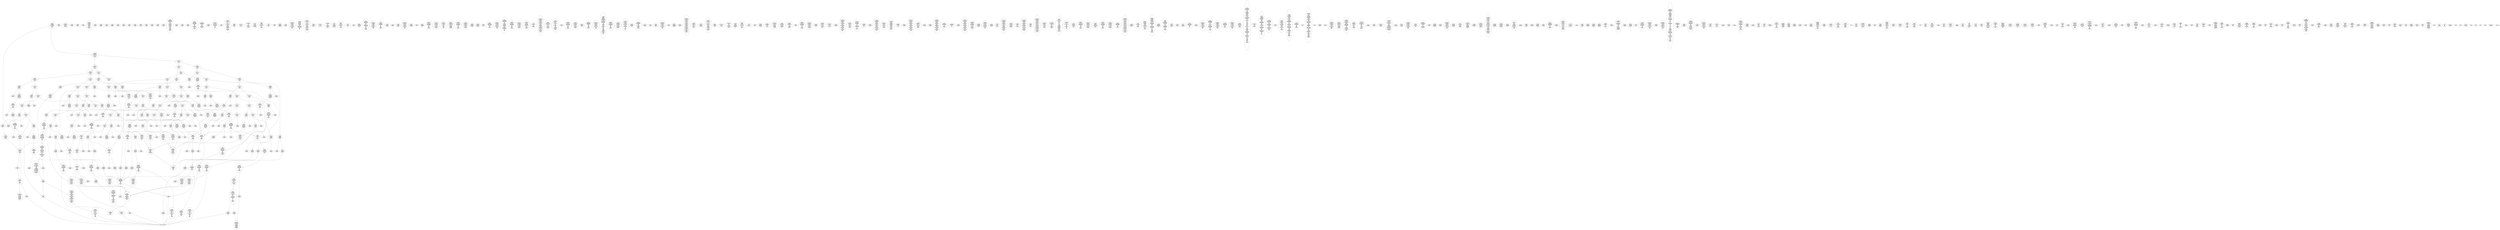 /* Generated by GvGen v.1.0 (https://www.github.com/stricaud/gvgen) */

digraph G {
compound=true;
   node1 [label="[anywhere]"];
   node2 [label="# 0x0
PUSHX Data
PUSHX Data
MSTORE
PUSHX LogicData
CALLDATASIZE
LT
PUSHX Data
JUMPI
"];
   node3 [label="# 0xd
PUSHX Data
CALLDATALOAD
PUSHX BitData
SHR
PUSHX LogicData
GT
PUSHX Data
JUMPI
"];
   node4 [label="# 0x1e
PUSHX LogicData
GT
PUSHX Data
JUMPI
"];
   node5 [label="# 0x29
PUSHX LogicData
GT
PUSHX Data
JUMPI
"];
   node6 [label="# 0x34
PUSHX LogicData
EQ
PUSHX Data
JUMPI
"];
   node7 [label="# 0x3f
PUSHX LogicData
EQ
PUSHX Data
JUMPI
"];
   node8 [label="# 0x4a
PUSHX LogicData
EQ
PUSHX Data
JUMPI
"];
   node9 [label="# 0x55
PUSHX LogicData
EQ
PUSHX Data
JUMPI
"];
   node10 [label="# 0x60
PUSHX LogicData
EQ
PUSHX Data
JUMPI
"];
   node11 [label="# 0x6b
PUSHX LogicData
EQ
PUSHX Data
JUMPI
"];
   node12 [label="# 0x76
PUSHX Data
REVERT
"];
   node13 [label="# 0x7a
JUMPDEST
PUSHX LogicData
EQ
PUSHX Data
JUMPI
"];
   node14 [label="# 0x86
PUSHX LogicData
EQ
PUSHX Data
JUMPI
"];
   node15 [label="# 0x91
PUSHX LogicData
EQ
PUSHX Data
JUMPI
"];
   node16 [label="# 0x9c
PUSHX LogicData
EQ
PUSHX Data
JUMPI
"];
   node17 [label="# 0xa7
PUSHX LogicData
EQ
PUSHX Data
JUMPI
"];
   node18 [label="# 0xb2
PUSHX Data
REVERT
"];
   node19 [label="# 0xb6
JUMPDEST
PUSHX LogicData
GT
PUSHX Data
JUMPI
"];
   node20 [label="# 0xc2
PUSHX LogicData
EQ
PUSHX Data
JUMPI
"];
   node21 [label="# 0xcd
PUSHX LogicData
EQ
PUSHX Data
JUMPI
"];
   node22 [label="# 0xd8
PUSHX LogicData
EQ
PUSHX Data
JUMPI
"];
   node23 [label="# 0xe3
PUSHX LogicData
EQ
PUSHX Data
JUMPI
"];
   node24 [label="# 0xee
PUSHX LogicData
EQ
PUSHX Data
JUMPI
"];
   node25 [label="# 0xf9
PUSHX LogicData
EQ
PUSHX Data
JUMPI
"];
   node26 [label="# 0x104
PUSHX Data
REVERT
"];
   node27 [label="# 0x108
JUMPDEST
PUSHX LogicData
EQ
PUSHX Data
JUMPI
"];
   node28 [label="# 0x114
PUSHX LogicData
EQ
PUSHX Data
JUMPI
"];
   node29 [label="# 0x11f
PUSHX LogicData
EQ
PUSHX Data
JUMPI
"];
   node30 [label="# 0x12a
PUSHX LogicData
EQ
PUSHX Data
JUMPI
"];
   node31 [label="# 0x135
PUSHX LogicData
EQ
PUSHX Data
JUMPI
"];
   node32 [label="# 0x140
PUSHX Data
REVERT
"];
   node33 [label="# 0x144
JUMPDEST
PUSHX LogicData
GT
PUSHX Data
JUMPI
"];
   node34 [label="# 0x150
PUSHX LogicData
GT
PUSHX Data
JUMPI
"];
   node35 [label="# 0x15b
PUSHX LogicData
EQ
PUSHX Data
JUMPI
"];
   node36 [label="# 0x166
PUSHX LogicData
EQ
PUSHX Data
JUMPI
"];
   node37 [label="# 0x171
PUSHX LogicData
EQ
PUSHX Data
JUMPI
"];
   node38 [label="# 0x17c
PUSHX LogicData
EQ
PUSHX Data
JUMPI
"];
   node39 [label="# 0x187
PUSHX LogicData
EQ
PUSHX Data
JUMPI
"];
   node40 [label="# 0x192
PUSHX LogicData
EQ
PUSHX Data
JUMPI
"];
   node41 [label="# 0x19d
PUSHX Data
REVERT
"];
   node42 [label="# 0x1a1
JUMPDEST
PUSHX LogicData
EQ
PUSHX Data
JUMPI
"];
   node43 [label="# 0x1ad
PUSHX LogicData
EQ
PUSHX Data
JUMPI
"];
   node44 [label="# 0x1b8
PUSHX LogicData
EQ
PUSHX Data
JUMPI
"];
   node45 [label="# 0x1c3
PUSHX LogicData
EQ
PUSHX Data
JUMPI
"];
   node46 [label="# 0x1ce
PUSHX LogicData
EQ
PUSHX Data
JUMPI
"];
   node47 [label="# 0x1d9
PUSHX Data
REVERT
"];
   node48 [label="# 0x1dd
JUMPDEST
PUSHX LogicData
GT
PUSHX Data
JUMPI
"];
   node49 [label="# 0x1e9
PUSHX LogicData
EQ
PUSHX Data
JUMPI
"];
   node50 [label="# 0x1f4
PUSHX LogicData
EQ
PUSHX Data
JUMPI
"];
   node51 [label="# 0x1ff
PUSHX LogicData
EQ
PUSHX Data
JUMPI
"];
   node52 [label="# 0x20a
PUSHX LogicData
EQ
PUSHX Data
JUMPI
"];
   node53 [label="# 0x215
PUSHX LogicData
EQ
PUSHX Data
JUMPI
"];
   node54 [label="# 0x220
PUSHX Data
REVERT
"];
   node55 [label="# 0x224
JUMPDEST
PUSHX LogicData
EQ
PUSHX Data
JUMPI
"];
   node56 [label="# 0x230
PUSHX LogicData
EQ
PUSHX Data
JUMPI
"];
   node57 [label="# 0x23b
PUSHX LogicData
EQ
PUSHX Data
JUMPI
"];
   node58 [label="# 0x246
PUSHX LogicData
EQ
PUSHX Data
JUMPI
"];
   node59 [label="# 0x251
PUSHX LogicData
EQ
PUSHX Data
JUMPI
"];
   node60 [label="# 0x25c
JUMPDEST
PUSHX Data
REVERT
"];
   node61 [label="# 0x261
JUMPDEST
CALLVALUE
ISZERO
PUSHX Data
JUMPI
"];
   node62 [label="# 0x269
PUSHX Data
REVERT
"];
   node63 [label="# 0x26d
JUMPDEST
PUSHX Data
PUSHX Data
CALLDATASIZE
PUSHX Data
PUSHX Data
JUMP
"];
   node64 [label="# 0x27c
JUMPDEST
PUSHX Data
JUMP
"];
   node65 [label="# 0x281
JUMPDEST
PUSHX MemData
MLOAD
ISZERO
ISZERO
MSTORE
PUSHX ArithData
ADD
"];
   node66 [label="# 0x28d
JUMPDEST
PUSHX MemData
MLOAD
SUB
RETURN
"];
   node67 [label="# 0x296
JUMPDEST
CALLVALUE
ISZERO
PUSHX Data
JUMPI
"];
   node68 [label="# 0x29e
PUSHX Data
REVERT
"];
   node69 [label="# 0x2a2
JUMPDEST
PUSHX Data
PUSHX Data
JUMP
"];
   node70 [label="# 0x2ab
JUMPDEST
PUSHX MemData
MLOAD
PUSHX Data
PUSHX Data
JUMP
"];
   node71 [label="# 0x2b8
JUMPDEST
CALLVALUE
ISZERO
PUSHX Data
JUMPI
"];
   node72 [label="# 0x2c0
PUSHX Data
REVERT
"];
   node73 [label="# 0x2c4
JUMPDEST
PUSHX Data
PUSHX Data
CALLDATASIZE
PUSHX Data
PUSHX Data
JUMP
"];
   node74 [label="# 0x2d3
JUMPDEST
PUSHX Data
JUMP
"];
   node75 [label="# 0x2d8
JUMPDEST
PUSHX MemData
MLOAD
PUSHX ArithData
PUSHX BitData
PUSHX BitData
SHL
SUB
AND
MSTORE
PUSHX ArithData
ADD
PUSHX Data
JUMP
"];
   node76 [label="# 0x2f0
JUMPDEST
CALLVALUE
ISZERO
PUSHX Data
JUMPI
"];
   node77 [label="# 0x2f8
PUSHX Data
REVERT
"];
   node78 [label="# 0x2fc
JUMPDEST
PUSHX Data
PUSHX Data
JUMP
"];
   node79 [label="# 0x305
JUMPDEST
CALLVALUE
ISZERO
PUSHX Data
JUMPI
"];
   node80 [label="# 0x30d
PUSHX Data
REVERT
"];
   node81 [label="# 0x311
JUMPDEST
PUSHX Data
PUSHX Data
CALLDATASIZE
PUSHX Data
PUSHX Data
JUMP
"];
   node82 [label="# 0x320
JUMPDEST
PUSHX Data
JUMP
"];
   node83 [label="# 0x325
JUMPDEST
STOP
"];
   node84 [label="# 0x327
JUMPDEST
CALLVALUE
ISZERO
PUSHX Data
JUMPI
"];
   node85 [label="# 0x32f
PUSHX Data
REVERT
"];
   node86 [label="# 0x333
JUMPDEST
PUSHX StorData
SLOAD
PUSHX StorData
SLOAD
SUB
"];
   node87 [label="# 0x33c
JUMPDEST
PUSHX MemData
MLOAD
MSTORE
PUSHX ArithData
ADD
PUSHX Data
JUMP
"];
   node88 [label="# 0x34a
JUMPDEST
CALLVALUE
ISZERO
PUSHX Data
JUMPI
"];
   node89 [label="# 0x352
PUSHX Data
REVERT
"];
   node90 [label="# 0x356
JUMPDEST
PUSHX Data
PUSHX Data
CALLDATASIZE
PUSHX Data
PUSHX Data
JUMP
"];
   node91 [label="# 0x365
JUMPDEST
PUSHX Data
PUSHX Data
MSTORE
PUSHX Data
MSTORE
PUSHX Data
SHA3
SLOAD
PUSHX BitData
AND
JUMP
"];
   node92 [label="# 0x37b
JUMPDEST
PUSHX MemData
MLOAD
PUSHX BitData
AND
MSTORE
PUSHX ArithData
ADD
PUSHX Data
JUMP
"];
   node93 [label="# 0x38e
JUMPDEST
CALLVALUE
ISZERO
PUSHX Data
JUMPI
"];
   node94 [label="# 0x396
PUSHX Data
REVERT
"];
   node95 [label="# 0x39a
JUMPDEST
PUSHX StorData
SLOAD
PUSHX Data
PUSHX BitData
PUSHX BitData
SHL
DIV
PUSHX BitData
AND
JUMP
"];
   node96 [label="# 0x3b0
JUMPDEST
CALLVALUE
ISZERO
PUSHX Data
JUMPI
"];
   node97 [label="# 0x3b8
PUSHX Data
REVERT
"];
   node98 [label="# 0x3bc
JUMPDEST
PUSHX StorData
SLOAD
PUSHX Data
PUSHX Data
DIV
PUSHX BitData
AND
JUMP
"];
   node99 [label="# 0x3d1
JUMPDEST
CALLVALUE
ISZERO
PUSHX Data
JUMPI
"];
   node100 [label="# 0x3d9
PUSHX Data
REVERT
"];
   node101 [label="# 0x3dd
JUMPDEST
PUSHX Data
PUSHX Data
CALLDATASIZE
PUSHX Data
PUSHX Data
JUMP
"];
   node102 [label="# 0x3ec
JUMPDEST
PUSHX Data
JUMP
"];
   node103 [label="# 0x3f1
JUMPDEST
CALLVALUE
ISZERO
PUSHX Data
JUMPI
"];
   node104 [label="# 0x3f9
PUSHX Data
REVERT
"];
   node105 [label="# 0x3fd
JUMPDEST
PUSHX StorData
SLOAD
PUSHX Data
PUSHX BitData
PUSHX BitData
SHL
DIV
PUSHX BitData
AND
JUMP
"];
   node106 [label="# 0x413
JUMPDEST
CALLVALUE
ISZERO
PUSHX Data
JUMPI
"];
   node107 [label="# 0x41b
PUSHX Data
REVERT
"];
   node108 [label="# 0x41f
JUMPDEST
PUSHX Data
PUSHX Data
JUMP
"];
   node109 [label="# 0x428
JUMPDEST
CALLVALUE
ISZERO
PUSHX Data
JUMPI
"];
   node110 [label="# 0x430
PUSHX Data
REVERT
"];
   node111 [label="# 0x434
JUMPDEST
PUSHX Data
PUSHX Data
JUMP
"];
   node112 [label="# 0x43d
JUMPDEST
CALLVALUE
ISZERO
PUSHX Data
JUMPI
"];
   node113 [label="# 0x445
PUSHX Data
REVERT
"];
   node114 [label="# 0x449
JUMPDEST
PUSHX Data
PUSHX Data
CALLDATASIZE
PUSHX Data
PUSHX Data
JUMP
"];
   node115 [label="# 0x458
JUMPDEST
PUSHX Data
JUMP
"];
   node116 [label="# 0x45d
JUMPDEST
CALLVALUE
ISZERO
PUSHX Data
JUMPI
"];
   node117 [label="# 0x465
PUSHX Data
REVERT
"];
   node118 [label="# 0x469
JUMPDEST
PUSHX Data
PUSHX Data
CALLDATASIZE
PUSHX Data
PUSHX Data
JUMP
"];
   node119 [label="# 0x478
JUMPDEST
PUSHX Data
JUMP
"];
   node120 [label="# 0x47d
JUMPDEST
CALLVALUE
ISZERO
PUSHX Data
JUMPI
"];
   node121 [label="# 0x485
PUSHX Data
REVERT
"];
   node122 [label="# 0x489
JUMPDEST
PUSHX StorData
SLOAD
PUSHX Data
PUSHX Data
DIV
PUSHX BitData
AND
JUMP
"];
   node123 [label="# 0x4a0
JUMPDEST
CALLVALUE
ISZERO
PUSHX Data
JUMPI
"];
   node124 [label="# 0x4a8
PUSHX Data
REVERT
"];
   node125 [label="# 0x4ac
JUMPDEST
PUSHX Data
PUSHX Data
CALLDATASIZE
PUSHX Data
PUSHX Data
JUMP
"];
   node126 [label="# 0x4bb
JUMPDEST
PUSHX Data
JUMP
"];
   node127 [label="# 0x4c0
JUMPDEST
CALLVALUE
ISZERO
PUSHX Data
JUMPI
"];
   node128 [label="# 0x4c8
PUSHX Data
REVERT
"];
   node129 [label="# 0x4cc
JUMPDEST
PUSHX StorData
SLOAD
PUSHX Data
PUSHX BitData
AND
JUMP
"];
   node130 [label="# 0x4db
JUMPDEST
CALLVALUE
ISZERO
PUSHX Data
JUMPI
"];
   node131 [label="# 0x4e3
PUSHX Data
REVERT
"];
   node132 [label="# 0x4e7
JUMPDEST
PUSHX Data
PUSHX Data
CALLDATASIZE
PUSHX Data
PUSHX Data
JUMP
"];
   node133 [label="# 0x4f6
JUMPDEST
PUSHX Data
JUMP
"];
   node134 [label="# 0x4fb
JUMPDEST
CALLVALUE
ISZERO
PUSHX Data
JUMPI
"];
   node135 [label="# 0x503
PUSHX Data
REVERT
"];
   node136 [label="# 0x507
JUMPDEST
PUSHX Data
PUSHX Data
CALLDATASIZE
PUSHX Data
PUSHX Data
JUMP
"];
   node137 [label="# 0x516
JUMPDEST
PUSHX Data
JUMP
"];
   node138 [label="# 0x51b
JUMPDEST
CALLVALUE
ISZERO
PUSHX Data
JUMPI
"];
   node139 [label="# 0x523
PUSHX Data
REVERT
"];
   node140 [label="# 0x527
JUMPDEST
PUSHX Data
PUSHX Data
JUMP
"];
   node141 [label="# 0x530
JUMPDEST
CALLVALUE
ISZERO
PUSHX Data
JUMPI
"];
   node142 [label="# 0x538
PUSHX Data
REVERT
"];
   node143 [label="# 0x53c
JUMPDEST
PUSHX Data
PUSHX Data
CALLDATASIZE
PUSHX Data
PUSHX Data
JUMP
"];
   node144 [label="# 0x54b
JUMPDEST
PUSHX Data
JUMP
"];
   node145 [label="# 0x550
JUMPDEST
CALLVALUE
ISZERO
PUSHX Data
JUMPI
"];
   node146 [label="# 0x558
PUSHX Data
REVERT
"];
   node147 [label="# 0x55c
JUMPDEST
PUSHX Data
PUSHX StorData
SLOAD
JUMP
"];
   node148 [label="# 0x566
JUMPDEST
CALLVALUE
ISZERO
PUSHX Data
JUMPI
"];
   node149 [label="# 0x56e
PUSHX Data
REVERT
"];
   node150 [label="# 0x572
JUMPDEST
PUSHX StorData
SLOAD
PUSHX ArithData
PUSHX BitData
PUSHX BitData
SHL
SUB
AND
PUSHX Data
JUMP
"];
   node151 [label="# 0x584
JUMPDEST
CALLVALUE
ISZERO
PUSHX Data
JUMPI
"];
   node152 [label="# 0x58c
PUSHX Data
REVERT
"];
   node153 [label="# 0x590
JUMPDEST
PUSHX Data
PUSHX Data
CALLDATASIZE
PUSHX Data
PUSHX Data
JUMP
"];
   node154 [label="# 0x59f
JUMPDEST
PUSHX Data
JUMP
"];
   node155 [label="# 0x5a4
JUMPDEST
CALLVALUE
ISZERO
PUSHX Data
JUMPI
"];
   node156 [label="# 0x5ac
PUSHX Data
REVERT
"];
   node157 [label="# 0x5b0
JUMPDEST
PUSHX StorData
SLOAD
PUSHX Data
PUSHX Data
DIV
PUSHX BitData
AND
JUMP
"];
   node158 [label="# 0x5c6
JUMPDEST
CALLVALUE
ISZERO
PUSHX Data
JUMPI
"];
   node159 [label="# 0x5ce
PUSHX Data
REVERT
"];
   node160 [label="# 0x5d2
JUMPDEST
PUSHX Data
PUSHX Data
JUMP
"];
   node161 [label="# 0x5db
JUMPDEST
CALLVALUE
ISZERO
PUSHX Data
JUMPI
"];
   node162 [label="# 0x5e3
PUSHX Data
REVERT
"];
   node163 [label="# 0x5e7
JUMPDEST
PUSHX Data
PUSHX Data
JUMP
"];
   node164 [label="# 0x5f0
JUMPDEST
CALLVALUE
ISZERO
PUSHX Data
JUMPI
"];
   node165 [label="# 0x5f8
PUSHX Data
REVERT
"];
   node166 [label="# 0x5fc
JUMPDEST
PUSHX Data
PUSHX Data
CALLDATASIZE
PUSHX Data
PUSHX Data
JUMP
"];
   node167 [label="# 0x60b
JUMPDEST
PUSHX Data
JUMP
"];
   node168 [label="# 0x610
JUMPDEST
CALLVALUE
ISZERO
PUSHX Data
JUMPI
"];
   node169 [label="# 0x618
PUSHX Data
REVERT
"];
   node170 [label="# 0x61c
JUMPDEST
PUSHX Data
PUSHX Data
JUMP
"];
   node171 [label="# 0x625
JUMPDEST
CALLVALUE
ISZERO
PUSHX Data
JUMPI
"];
   node172 [label="# 0x62d
PUSHX Data
REVERT
"];
   node173 [label="# 0x631
JUMPDEST
PUSHX Data
PUSHX Data
CALLDATASIZE
PUSHX Data
PUSHX Data
JUMP
"];
   node174 [label="# 0x640
JUMPDEST
PUSHX Data
JUMP
"];
   node175 [label="# 0x645
JUMPDEST
CALLVALUE
ISZERO
PUSHX Data
JUMPI
"];
   node176 [label="# 0x64d
PUSHX Data
REVERT
"];
   node177 [label="# 0x651
JUMPDEST
PUSHX Data
PUSHX Data
JUMP
"];
   node178 [label="# 0x65a
JUMPDEST
CALLVALUE
ISZERO
PUSHX Data
JUMPI
"];
   node179 [label="# 0x662
PUSHX Data
REVERT
"];
   node180 [label="# 0x666
JUMPDEST
PUSHX Data
PUSHX Data
CALLDATASIZE
PUSHX Data
PUSHX Data
JUMP
"];
   node181 [label="# 0x675
JUMPDEST
PUSHX Data
JUMP
"];
   node182 [label="# 0x67a
JUMPDEST
CALLVALUE
ISZERO
PUSHX Data
JUMPI
"];
   node183 [label="# 0x682
PUSHX Data
REVERT
"];
   node184 [label="# 0x686
JUMPDEST
PUSHX Data
PUSHX Data
CALLDATASIZE
PUSHX Data
PUSHX Data
JUMP
"];
   node185 [label="# 0x695
JUMPDEST
PUSHX Data
JUMP
"];
   node186 [label="# 0x69a
JUMPDEST
CALLVALUE
ISZERO
PUSHX Data
JUMPI
"];
   node187 [label="# 0x6a2
PUSHX Data
REVERT
"];
   node188 [label="# 0x6a6
JUMPDEST
PUSHX Data
PUSHX Data
CALLDATASIZE
PUSHX Data
PUSHX Data
JUMP
"];
   node189 [label="# 0x6b5
JUMPDEST
PUSHX Data
JUMP
"];
   node190 [label="# 0x6ba
JUMPDEST
CALLVALUE
ISZERO
PUSHX Data
JUMPI
"];
   node191 [label="# 0x6c2
PUSHX Data
REVERT
"];
   node192 [label="# 0x6c6
JUMPDEST
PUSHX Data
PUSHX Data
CALLDATASIZE
PUSHX Data
PUSHX Data
JUMP
"];
   node193 [label="# 0x6d5
JUMPDEST
PUSHX ArithData
PUSHX BitData
PUSHX BitData
SHL
SUB
AND
PUSHX Data
MSTORE
PUSHX Data
PUSHX Data
MSTORE
PUSHX Data
SHA3
AND
MSTORE
MSTORE
SHA3
SLOAD
PUSHX BitData
AND
JUMP
"];
   node194 [label="# 0x703
JUMPDEST
CALLVALUE
ISZERO
PUSHX Data
JUMPI
"];
   node195 [label="# 0x70b
PUSHX Data
REVERT
"];
   node196 [label="# 0x70f
JUMPDEST
PUSHX StorData
SLOAD
PUSHX Data
PUSHX Data
DIV
PUSHX BitData
AND
JUMP
"];
   node197 [label="# 0x723
JUMPDEST
PUSHX Data
PUSHX Data
CALLDATASIZE
PUSHX Data
PUSHX Data
JUMP
"];
   node198 [label="# 0x731
JUMPDEST
PUSHX Data
JUMP
"];
   node199 [label="# 0x736
JUMPDEST
CALLVALUE
ISZERO
PUSHX Data
JUMPI
"];
   node200 [label="# 0x73e
PUSHX Data
REVERT
"];
   node201 [label="# 0x742
JUMPDEST
PUSHX Data
PUSHX Data
JUMP
"];
   node202 [label="# 0x74b
JUMPDEST
CALLVALUE
ISZERO
PUSHX Data
JUMPI
"];
   node203 [label="# 0x753
PUSHX Data
REVERT
"];
   node204 [label="# 0x757
JUMPDEST
PUSHX Data
PUSHX Data
CALLDATASIZE
PUSHX Data
PUSHX Data
JUMP
"];
   node205 [label="# 0x766
JUMPDEST
PUSHX Data
JUMP
"];
   node206 [label="# 0x76b
JUMPDEST
CALLVALUE
ISZERO
PUSHX Data
JUMPI
"];
   node207 [label="# 0x773
PUSHX Data
REVERT
"];
   node208 [label="# 0x777
JUMPDEST
PUSHX Data
PUSHX Data
CALLDATASIZE
PUSHX Data
PUSHX Data
JUMP
"];
   node209 [label="# 0x786
JUMPDEST
PUSHX Data
JUMP
"];
   node210 [label="# 0x78b
JUMPDEST
CALLVALUE
ISZERO
PUSHX Data
JUMPI
"];
   node211 [label="# 0x793
PUSHX Data
REVERT
"];
   node212 [label="# 0x797
JUMPDEST
PUSHX StorData
SLOAD
PUSHX Data
PUSHX BitData
PUSHX BitData
SHL
DIV
PUSHX BitData
AND
JUMP
"];
   node213 [label="# 0x7ad
JUMPDEST
CALLVALUE
ISZERO
PUSHX Data
JUMPI
"];
   node214 [label="# 0x7b5
PUSHX Data
REVERT
"];
   node215 [label="# 0x7b9
JUMPDEST
PUSHX Data
PUSHX Data
JUMP
"];
   node216 [label="# 0x7c3
JUMPDEST
PUSHX Data
PUSHX ArithData
PUSHX BitData
PUSHX BitData
SHL
SUB
NOT
AND
PUSHX BitData
PUSHX BitData
SHL
EQ
PUSHX Data
JUMPI
"];
   node217 [label="# 0x7df
PUSHX ArithData
PUSHX BitData
PUSHX BitData
SHL
SUB
NOT
AND
PUSHX BitData
PUSHX BitData
SHL
EQ
"];
   node218 [label="# 0x7f4
JUMPDEST
PUSHX Data
JUMPI
"];
   node219 [label="# 0x7fa
PUSHX BitData
PUSHX BitData
SHL
PUSHX ArithData
PUSHX BitData
PUSHX BitData
SHL
SUB
NOT
AND
EQ
"];
   node220 [label="# 0x80f
JUMPDEST
JUMP
"];
   node221 [label="# 0x815
JUMPDEST
PUSHX Data
PUSHX StorData
SLOAD
PUSHX Data
PUSHX Data
JUMP
"];
   node222 [label="# 0x824
JUMPDEST
PUSHX ArithData
ADD
PUSHX ArithData
DIV
MUL
PUSHX ArithData
ADD
PUSHX MemData
MLOAD
ADD
PUSHX Data
MSTORE
MSTORE
PUSHX ArithData
ADD
SLOAD
PUSHX Data
PUSHX Data
JUMP
"];
   node223 [label="# 0x850
JUMPDEST
ISZERO
PUSHX Data
JUMPI
"];
   node224 [label="# 0x857
PUSHX LogicData
LT
PUSHX Data
JUMPI
"];
   node225 [label="# 0x85f
PUSHX ArithData
SLOAD
DIV
MUL
MSTORE
PUSHX ArithData
ADD
PUSHX Data
JUMP
"];
   node226 [label="# 0x872
JUMPDEST
ADD
PUSHX Data
MSTORE
PUSHX Data
PUSHX Data
SHA3
"];
   node227 [label="# 0x880
JUMPDEST
SLOAD
MSTORE
PUSHX ArithData
ADD
PUSHX ArithData
ADD
GT
PUSHX Data
JUMPI
"];
   node228 [label="# 0x894
SUB
PUSHX BitData
AND
ADD
"];
   node229 [label="# 0x89d
JUMPDEST
JUMP
"];
   node230 [label="# 0x8a7
JUMPDEST
PUSHX Data
PUSHX Data
PUSHX Data
JUMP
"];
   node231 [label="# 0x8b2
JUMPDEST
PUSHX Data
JUMPI
"];
   node232 [label="# 0x8b7
PUSHX MemData
MLOAD
PUSHX BitData
PUSHX BitData
SHL
MSTORE
PUSHX ArithData
ADD
PUSHX MemData
MLOAD
SUB
REVERT
"];
   node233 [label="# 0x8cf
JUMPDEST
PUSHX Data
MSTORE
PUSHX Data
PUSHX Data
MSTORE
PUSHX Data
SHA3
SLOAD
PUSHX ArithData
PUSHX BitData
PUSHX BitData
SHL
SUB
AND
JUMP
"];
   node234 [label="# 0x8eb
JUMPDEST
PUSHX StorData
SLOAD
PUSHX Data
PUSHX Data
JUMP
"];
   node235 [label="# 0x8f8
JUMPDEST
PUSHX ArithData
ADD
PUSHX ArithData
DIV
MUL
PUSHX ArithData
ADD
PUSHX MemData
MLOAD
ADD
PUSHX Data
MSTORE
MSTORE
PUSHX ArithData
ADD
SLOAD
PUSHX Data
PUSHX Data
JUMP
"];
   node236 [label="# 0x924
JUMPDEST
ISZERO
PUSHX Data
JUMPI
"];
   node237 [label="# 0x92b
PUSHX LogicData
LT
PUSHX Data
JUMPI
"];
   node238 [label="# 0x933
PUSHX ArithData
SLOAD
DIV
MUL
MSTORE
PUSHX ArithData
ADD
PUSHX Data
JUMP
"];
   node239 [label="# 0x946
JUMPDEST
ADD
PUSHX Data
MSTORE
PUSHX Data
PUSHX Data
SHA3
"];
   node240 [label="# 0x954
JUMPDEST
SLOAD
MSTORE
PUSHX ArithData
ADD
PUSHX ArithData
ADD
GT
PUSHX Data
JUMPI
"];
   node241 [label="# 0x968
SUB
PUSHX BitData
AND
ADD
"];
   node242 [label="# 0x971
JUMPDEST
JUMP
"];
   node243 [label="# 0x979
JUMPDEST
PUSHX Data
PUSHX Data
PUSHX Data
JUMP
"];
   node244 [label="# 0x984
JUMPDEST
PUSHX ArithData
PUSHX BitData
PUSHX BitData
SHL
SUB
AND
PUSHX ArithData
PUSHX BitData
PUSHX BitData
SHL
SUB
AND
EQ
ISZERO
PUSHX Data
JUMPI
"];
   node245 [label="# 0x9a1
PUSHX MemData
MLOAD
PUSHX BitData
PUSHX BitData
SHL
MSTORE
PUSHX ArithData
ADD
PUSHX MemData
MLOAD
SUB
REVERT
"];
   node246 [label="# 0x9b9
JUMPDEST
CALLER
PUSHX ArithData
PUSHX BitData
PUSHX BitData
SHL
SUB
AND
EQ
ISZERO
PUSHX Data
JUMPI
"];
   node247 [label="# 0x9cd
PUSHX Data
CALLER
PUSHX Data
JUMP
"];
   node248 [label="# 0x9d7
JUMPDEST
ISZERO
"];
   node249 [label="# 0x9d9
JUMPDEST
ISZERO
PUSHX Data
JUMPI
"];
   node250 [label="# 0x9df
PUSHX MemData
MLOAD
PUSHX BitData
PUSHX BitData
SHL
MSTORE
PUSHX ArithData
ADD
PUSHX MemData
MLOAD
SUB
REVERT
"];
   node251 [label="# 0x9f7
JUMPDEST
PUSHX Data
PUSHX Data
JUMP
"];
   node252 [label="# 0xa02
JUMPDEST
JUMP
"];
   node253 [label="# 0xa07
JUMPDEST
PUSHX Data
PUSHX Data
JUMP
"];
   node254 [label="# 0xa12
JUMPDEST
PUSHX StorData
SLOAD
PUSHX ArithData
PUSHX BitData
PUSHX BitData
SHL
SUB
AND
CALLER
EQ
PUSHX Data
JUMPI
"];
   node255 [label="# 0xa25
PUSHX MemData
MLOAD
PUSHX BitData
PUSHX BitData
SHL
MSTORE
PUSHX ArithData
ADD
PUSHX Data
PUSHX Data
JUMP
"];
   node256 [label="# 0xa3c
JUMPDEST
PUSHX MemData
MLOAD
SUB
REVERT
"];
   node257 [label="# 0xa45
JUMPDEST
PUSHX StorData
SLOAD
PUSHX BitData
NOT
AND
PUSHX ArithData
DIV
PUSHX BitData
AND
ISZERO
MUL
OR
SSTORE
JUMP
"];
   node258 [label="# 0xa64
JUMPDEST
PUSHX StorData
SLOAD
PUSHX ArithData
PUSHX BitData
PUSHX BitData
SHL
SUB
AND
CALLER
EQ
PUSHX Data
JUMPI
"];
   node259 [label="# 0xa77
PUSHX MemData
MLOAD
PUSHX BitData
PUSHX BitData
SHL
MSTORE
PUSHX ArithData
ADD
PUSHX Data
PUSHX Data
JUMP
"];
   node260 [label="# 0xa8e
JUMPDEST
PUSHX Data
PUSHX Data
PUSHX StorData
SLOAD
PUSHX ArithData
PUSHX BitData
PUSHX BitData
SHL
SUB
AND
JUMP
"];
   node261 [label="# 0xaa2
JUMPDEST
PUSHX ArithData
PUSHX BitData
PUSHX BitData
SHL
SUB
AND
SELFBALANCE
PUSHX MemData
MLOAD
PUSHX Data
PUSHX MemData
MLOAD
SUB
GAS
CALL
RETURNDATASIZE
PUSHX LogicData
EQ
PUSHX Data
JUMPI
"];
   node262 [label="# 0xacb
PUSHX MemData
MLOAD
PUSHX BitData
NOT
PUSHX ArithData
RETURNDATASIZE
ADD
AND
ADD
PUSHX Data
MSTORE
RETURNDATASIZE
MSTORE
RETURNDATASIZE
PUSHX Data
PUSHX ArithData
ADD
RETURNDATACOPY
PUSHX Data
JUMP
"];
   node263 [label="# 0xaec
JUMPDEST
PUSHX Data
"];
   node264 [label="# 0xaf1
JUMPDEST
PUSHX Data
JUMPI
"];
   node265 [label="# 0xafb
PUSHX MemData
MLOAD
PUSHX BitData
PUSHX BitData
SHL
MSTORE
PUSHX Data
PUSHX ArithData
ADD
MSTORE
PUSHX Data
PUSHX ArithData
ADD
MSTORE
PUSHX BitData
PUSHX BitData
SHL
PUSHX ArithData
ADD
MSTORE
PUSHX ArithData
ADD
PUSHX Data
JUMP
"];
   node266 [label="# 0xb34
JUMPDEST
JUMP
"];
   node267 [label="# 0xb37
JUMPDEST
PUSHX StorData
SLOAD
PUSHX ArithData
PUSHX BitData
PUSHX BitData
SHL
SUB
AND
CALLER
EQ
PUSHX Data
JUMPI
"];
   node268 [label="# 0xb4a
PUSHX MemData
MLOAD
PUSHX BitData
PUSHX BitData
SHL
MSTORE
PUSHX ArithData
ADD
PUSHX Data
PUSHX Data
JUMP
"];
   node269 [label="# 0xb61
JUMPDEST
PUSHX StorData
SLOAD
PUSHX BitData
NOT
AND
PUSHX BitData
AND
OR
SSTORE
JUMP
"];
   node270 [label="# 0xb79
JUMPDEST
PUSHX Data
PUSHX MemData
MLOAD
PUSHX ArithData
ADD
PUSHX Data
MSTORE
PUSHX Data
MSTORE
PUSHX Data
JUMP
"];
   node271 [label="# 0xb94
JUMPDEST
PUSHX StorData
SLOAD
PUSHX ArithData
PUSHX BitData
PUSHX BitData
SHL
SUB
AND
CALLER
EQ
PUSHX Data
JUMPI
"];
   node272 [label="# 0xba7
PUSHX MemData
MLOAD
PUSHX BitData
PUSHX BitData
SHL
MSTORE
PUSHX ArithData
ADD
PUSHX Data
PUSHX Data
JUMP
"];
   node273 [label="# 0xbbe
JUMPDEST
PUSHX Data
PUSHX Data
PUSHX Data
JUMP
"];
   node274 [label="# 0xbca
JUMPDEST
PUSHX Data
PUSHX Data
PUSHX Data
JUMP
"];
   node275 [label="# 0xbd5
JUMPDEST
MLOAD
JUMP
"];
   node276 [label="# 0xbdc
JUMPDEST
PUSHX Data
PUSHX ArithData
PUSHX BitData
PUSHX BitData
SHL
SUB
AND
PUSHX Data
JUMPI
"];
   node277 [label="# 0xbed
PUSHX MemData
MLOAD
PUSHX BitData
PUSHX BitData
SHL
MSTORE
PUSHX ArithData
ADD
PUSHX MemData
MLOAD
SUB
REVERT
"];
   node278 [label="# 0xc05
JUMPDEST
PUSHX ArithData
PUSHX BitData
PUSHX BitData
SHL
SUB
AND
PUSHX Data
MSTORE
PUSHX Data
PUSHX Data
MSTORE
PUSHX Data
SHA3
SLOAD
PUSHX ArithData
PUSHX BitData
PUSHX BitData
SHL
SUB
AND
JUMP
"];
   node279 [label="# 0xc2a
JUMPDEST
PUSHX StorData
SLOAD
PUSHX ArithData
PUSHX BitData
PUSHX BitData
SHL
SUB
AND
CALLER
EQ
PUSHX Data
JUMPI
"];
   node280 [label="# 0xc3d
PUSHX MemData
MLOAD
PUSHX BitData
PUSHX BitData
SHL
MSTORE
PUSHX ArithData
ADD
PUSHX Data
PUSHX Data
JUMP
"];
   node281 [label="# 0xc54
JUMPDEST
PUSHX Data
PUSHX Data
PUSHX Data
JUMP
"];
   node282 [label="# 0xc5e
JUMPDEST
JUMP
"];
   node283 [label="# 0xc60
JUMPDEST
PUSHX StorData
SLOAD
PUSHX ArithData
PUSHX BitData
PUSHX BitData
SHL
SUB
AND
CALLER
EQ
PUSHX Data
JUMPI
"];
   node284 [label="# 0xc73
PUSHX MemData
MLOAD
PUSHX BitData
PUSHX BitData
SHL
MSTORE
PUSHX ArithData
ADD
PUSHX Data
PUSHX Data
JUMP
"];
   node285 [label="# 0xc8a
JUMPDEST
PUSHX StorData
SLOAD
PUSHX Data
PUSHX Data
PUSHX BitData
PUSHX BitData
SHL
DIV
PUSHX BitData
AND
PUSHX Data
JUMP
"];
   node286 [label="# 0xca6
JUMPDEST
PUSHX BitData
AND
GT
ISZERO
PUSHX Data
JUMPI
"];
   node287 [label="# 0xcb1
PUSHX MemData
MLOAD
PUSHX BitData
PUSHX BitData
SHL
MSTORE
PUSHX Data
PUSHX ArithData
ADD
MSTORE
PUSHX ArithData
ADD
MSTORE
PUSHX Data
PUSHX ArithData
ADD
MSTORE
PUSHX BitData
PUSHX BitData
SHL
PUSHX ArithData
ADD
MSTORE
PUSHX ArithData
ADD
PUSHX Data
JUMP
"];
   node288 [label="# 0xd04
JUMPDEST
PUSHX StorData
PUSHX ArithData
SLOAD
PUSHX ArithData
EXP
DIV
PUSHX BitData
AND
PUSHX Data
PUSHX Data
JUMP
"];
   node289 [label="# 0xd23
JUMPDEST
PUSHX ArithData
EXP
SLOAD
PUSHX ArithData
MUL
NOT
AND
PUSHX BitData
AND
MUL
OR
SSTORE
PUSHX Data
PUSHX BitData
AND
PUSHX Data
JUMP
"];
   node290 [label="# 0xd4b
JUMPDEST
JUMP
"];
   node291 [label="# 0xd4f
JUMPDEST
PUSHX StorData
SLOAD
PUSHX ArithData
PUSHX BitData
PUSHX BitData
SHL
SUB
AND
CALLER
EQ
PUSHX Data
JUMPI
"];
   node292 [label="# 0xd62
PUSHX MemData
MLOAD
PUSHX BitData
PUSHX BitData
SHL
MSTORE
PUSHX ArithData
ADD
PUSHX Data
PUSHX Data
JUMP
"];
   node293 [label="# 0xd79
JUMPDEST
PUSHX Data
SSTORE
JUMP
"];
   node294 [label="# 0xd7e
JUMPDEST
PUSHX Data
PUSHX StorData
SLOAD
PUSHX Data
PUSHX Data
JUMP
"];
   node295 [label="# 0xd8d
JUMPDEST
PUSHX StorData
SLOAD
PUSHX ArithData
PUSHX BitData
PUSHX BitData
SHL
SUB
AND
CALLER
EQ
PUSHX Data
JUMPI
"];
   node296 [label="# 0xda0
PUSHX MemData
MLOAD
PUSHX BitData
PUSHX BitData
SHL
MSTORE
PUSHX ArithData
ADD
PUSHX Data
PUSHX Data
JUMP
"];
   node297 [label="# 0xdb7
JUMPDEST
PUSHX StorData
SLOAD
PUSHX BitData
NOT
AND
PUSHX ArithData
DIV
PUSHX BitData
AND
ISZERO
MUL
OR
SSTORE
JUMP
"];
   node298 [label="# 0xdda
JUMPDEST
PUSHX ArithData
PUSHX BitData
PUSHX BitData
SHL
SUB
AND
CALLER
EQ
ISZERO
PUSHX Data
JUMPI
"];
   node299 [label="# 0xdec
PUSHX MemData
MLOAD
PUSHX BitData
PUSHX BitData
SHL
MSTORE
PUSHX ArithData
ADD
PUSHX MemData
MLOAD
SUB
REVERT
"];
   node300 [label="# 0xe04
JUMPDEST
CALLER
PUSHX Data
MSTORE
PUSHX Data
PUSHX ArithData
MSTORE
PUSHX MemData
SHA3
PUSHX ArithData
PUSHX BitData
PUSHX BitData
SHL
SUB
AND
MSTORE
MSTORE
SHA3
SLOAD
PUSHX BitData
NOT
AND
ISZERO
ISZERO
OR
SSTORE
MLOAD
MSTORE
PUSHX Data
ADD
PUSHX MemData
MLOAD
SUB
LOGX
JUMP
"];
   node301 [label="# 0xe70
JUMPDEST
PUSHX StorData
SLOAD
PUSHX ArithData
PUSHX BitData
PUSHX BitData
SHL
SUB
AND
CALLER
EQ
PUSHX Data
JUMPI
"];
   node302 [label="# 0xe83
PUSHX MemData
MLOAD
PUSHX BitData
PUSHX BitData
SHL
MSTORE
PUSHX ArithData
ADD
PUSHX Data
PUSHX Data
JUMP
"];
   node303 [label="# 0xe9a
JUMPDEST
PUSHX StorData
SLOAD
PUSHX BitData
NOT
AND
PUSHX BitData
OR
SSTORE
JUMP
"];
   node304 [label="# 0xeb3
JUMPDEST
PUSHX StorData
SLOAD
PUSHX ArithData
PUSHX BitData
PUSHX BitData
SHL
SUB
AND
CALLER
EQ
PUSHX Data
JUMPI
"];
   node305 [label="# 0xec6
PUSHX MemData
MLOAD
PUSHX BitData
PUSHX BitData
SHL
MSTORE
PUSHX ArithData
ADD
PUSHX Data
PUSHX Data
JUMP
"];
   node306 [label="# 0xedd
JUMPDEST
PUSHX StorData
SLOAD
PUSHX BitData
AND
PUSHX BitData
PUSHX BitData
SHL
MUL
PUSHX BitData
PUSHX BitData
SHL
NOT
AND
OR
SSTORE
JUMP
"];
   node307 [label="# 0xeff
JUMPDEST
PUSHX Data
PUSHX Data
JUMP
"];
   node308 [label="# 0xf0a
JUMPDEST
PUSHX ArithData
PUSHX BitData
PUSHX BitData
SHL
SUB
AND
EXTCODESIZE
ISZERO
ISZERO
ISZERO
PUSHX Data
JUMPI
"];
   node309 [label="# 0xf1e
PUSHX Data
PUSHX Data
JUMP
"];
   node310 [label="# 0xf2a
JUMPDEST
ISZERO
"];
   node311 [label="# 0xf2c
JUMPDEST
ISZERO
PUSHX Data
JUMPI
"];
   node312 [label="# 0xf32
PUSHX MemData
MLOAD
PUSHX BitData
PUSHX BitData
SHL
MSTORE
PUSHX ArithData
ADD
PUSHX MemData
MLOAD
SUB
REVERT
"];
   node313 [label="# 0xf4a
JUMPDEST
JUMP
"];
   node314 [label="# 0xf50
JUMPDEST
PUSHX Data
PUSHX Data
PUSHX Data
JUMP
"];
   node315 [label="# 0xf5b
JUMPDEST
PUSHX Data
JUMPI
"];
   node316 [label="# 0xf60
PUSHX MemData
MLOAD
PUSHX BitData
PUSHX BitData
SHL
MSTORE
PUSHX Data
PUSHX ArithData
ADD
MSTORE
PUSHX Data
PUSHX ArithData
ADD
MSTORE
PUSHX Data
PUSHX ArithData
ADD
MSTORE
PUSHX BitData
PUSHX BitData
SHL
PUSHX ArithData
ADD
MSTORE
PUSHX ArithData
ADD
PUSHX Data
JUMP
"];
   node317 [label="# 0xfbf
JUMPDEST
PUSHX StorData
SLOAD
PUSHX Data
DIV
PUSHX BitData
AND
PUSHX Data
JUMPI
"];
   node318 [label="# 0xfd3
PUSHX StorData
SLOAD
PUSHX Data
PUSHX Data
JUMP
"];
   node319 [label="# 0xfdf
JUMPDEST
PUSHX ArithData
ADD
PUSHX ArithData
DIV
MUL
PUSHX ArithData
ADD
PUSHX MemData
MLOAD
ADD
PUSHX Data
MSTORE
MSTORE
PUSHX ArithData
ADD
SLOAD
PUSHX Data
PUSHX Data
JUMP
"];
   node320 [label="# 0x100b
JUMPDEST
ISZERO
PUSHX Data
JUMPI
"];
   node321 [label="# 0x1012
PUSHX LogicData
LT
PUSHX Data
JUMPI
"];
   node322 [label="# 0x101a
PUSHX ArithData
SLOAD
DIV
MUL
MSTORE
PUSHX ArithData
ADD
PUSHX Data
JUMP
"];
   node323 [label="# 0x102d
JUMPDEST
ADD
PUSHX Data
MSTORE
PUSHX Data
PUSHX Data
SHA3
"];
   node324 [label="# 0x103b
JUMPDEST
SLOAD
MSTORE
PUSHX ArithData
ADD
PUSHX ArithData
ADD
GT
PUSHX Data
JUMPI
"];
   node325 [label="# 0x104f
SUB
PUSHX BitData
AND
ADD
"];
   node326 [label="# 0x1058
JUMPDEST
JUMP
"];
   node327 [label="# 0x1064
JUMPDEST
PUSHX Data
PUSHX Data
PUSHX Data
JUMP
"];
   node328 [label="# 0x106f
JUMPDEST
PUSHX LogicData
MLOAD
GT
PUSHX Data
JUMPI
"];
   node329 [label="# 0x107b
PUSHX MemData
MLOAD
PUSHX ArithData
ADD
PUSHX Data
MSTORE
PUSHX Data
MSTORE
PUSHX Data
JUMP
"];
   node330 [label="# 0x108f
JUMPDEST
PUSHX MemData
MLOAD
PUSHX ArithData
ADD
PUSHX Data
PUSHX Data
JUMP
"];
   node331 [label="# 0x10a0
JUMPDEST
PUSHX MemData
MLOAD
PUSHX ArithData
SUB
SUB
MSTORE
PUSHX Data
MSTORE
"];
   node332 [label="# 0x10b0
JUMPDEST
JUMP
"];
   node333 [label="# 0x10b7
JUMPDEST
PUSHX StorData
SLOAD
PUSHX ArithData
PUSHX BitData
PUSHX BitData
SHL
SUB
AND
CALLER
EQ
PUSHX Data
JUMPI
"];
   node334 [label="# 0x10ca
PUSHX MemData
MLOAD
PUSHX BitData
PUSHX BitData
SHL
MSTORE
PUSHX ArithData
ADD
PUSHX Data
PUSHX Data
JUMP
"];
   node335 [label="# 0x10e1
JUMPDEST
PUSHX Data
SSTORE
JUMP
"];
   node336 [label="# 0x10e6
JUMPDEST
PUSHX StorData
SLOAD
PUSHX Data
DIV
PUSHX BitData
AND
PUSHX Data
JUMPI
"];
   node337 [label="# 0x10f9
PUSHX StorData
SLOAD
PUSHX Data
DIV
PUSHX BitData
AND
"];
   node338 [label="# 0x1106
JUMPDEST
PUSHX Data
JUMPI
"];
   node339 [label="# 0x110b
PUSHX MemData
MLOAD
PUSHX BitData
PUSHX BitData
SHL
MSTORE
PUSHX Data
PUSHX ArithData
ADD
MSTORE
PUSHX Data
PUSHX ArithData
ADD
MSTORE
PUSHX Data
PUSHX ArithData
ADD
MSTORE
PUSHX ArithData
ADD
PUSHX Data
JUMP
"];
   node340 [label="# 0x1152
JUMPDEST
PUSHX StorData
SLOAD
PUSHX Data
DIV
PUSHX BitData
AND
ISZERO
PUSHX Data
JUMPI
"];
   node341 [label="# 0x1166
PUSHX StorData
SLOAD
PUSHX BitData
PUSHX BitData
PUSHX BitData
SHL
DIV
AND
PUSHX Data
PUSHX BitData
PUSHX BitData
SHL
DIV
AND
PUSHX Data
JUMP
"];
   node342 [label="# 0x1189
JUMPDEST
PUSHX BitData
AND
GT
ISZERO
"];
   node343 [label="# 0x1190
JUMPDEST
PUSHX Data
JUMPI
"];
   node344 [label="# 0x1195
PUSHX MemData
MLOAD
PUSHX BitData
PUSHX BitData
SHL
MSTORE
PUSHX Data
PUSHX ArithData
ADD
MSTORE
PUSHX ArithData
ADD
MSTORE
PUSHX Data
PUSHX ArithData
ADD
MSTORE
PUSHX ArithData
ADD
PUSHX Data
JUMP
"];
   node345 [label="# 0x11dc
JUMPDEST
PUSHX StorData
SLOAD
PUSHX Data
DIV
PUSHX BitData
AND
ISZERO
PUSHX Data
JUMPI
"];
   node346 [label="# 0x11f0
PUSHX StorData
SLOAD
CALLER
PUSHX Data
MSTORE
PUSHX Data
PUSHX Data
MSTORE
PUSHX Data
SHA3
SLOAD
PUSHX BitData
AND
PUSHX Data
AND
PUSHX Data
JUMP
"];
   node347 [label="# 0x1216
JUMPDEST
PUSHX BitData
AND
GT
ISZERO
"];
   node348 [label="# 0x121d
JUMPDEST
PUSHX Data
JUMPI
"];
   node349 [label="# 0x1222
PUSHX MemData
MLOAD
PUSHX BitData
PUSHX BitData
SHL
MSTORE
PUSHX Data
PUSHX ArithData
ADD
MSTORE
PUSHX Data
PUSHX ArithData
ADD
MSTORE
PUSHX Data
PUSHX ArithData
ADD
MSTORE
PUSHX ArithData
ADD
PUSHX Data
JUMP
"];
   node350 [label="# 0x1269
JUMPDEST
PUSHX StorData
SLOAD
PUSHX Data
DIV
PUSHX BitData
AND
ISZERO
PUSHX Data
JUMPI
"];
   node351 [label="# 0x127e
PUSHX Data
PUSHX Data
JUMP
"];
   node352 [label="# 0x1287
JUMPDEST
PUSHX Data
JUMPI
"];
   node353 [label="# 0x128c
PUSHX MemData
MLOAD
PUSHX BitData
PUSHX BitData
SHL
MSTORE
PUSHX Data
PUSHX ArithData
ADD
MSTORE
PUSHX Data
PUSHX ArithData
ADD
MSTORE
PUSHX Data
PUSHX ArithData
ADD
MSTORE
PUSHX ArithData
ADD
PUSHX Data
JUMP
"];
   node354 [label="# 0x12d3
JUMPDEST
PUSHX LogicData
PUSHX BitData
AND
GT
ISZERO
PUSHX Data
JUMPI
"];
   node355 [label="# 0x12e2
PUSHX LogicData
PUSHX BitData
AND
GT
ISZERO
"];
   node356 [label="# 0x12ec
JUMPDEST
PUSHX Data
JUMPI
"];
   node357 [label="# 0x12f1
PUSHX MemData
MLOAD
PUSHX BitData
PUSHX BitData
SHL
MSTORE
PUSHX Data
PUSHX ArithData
ADD
MSTORE
PUSHX Data
PUSHX ArithData
ADD
MSTORE
PUSHX Data
PUSHX ArithData
ADD
MSTORE
PUSHX ArithData
ADD
PUSHX Data
JUMP
"];
   node358 [label="# 0x1338
JUMPDEST
PUSHX StorData
SLOAD
PUSHX Data
PUSHX BitData
PUSHX BitData
SHL
DIV
PUSHX BitData
AND
PUSHX Data
PUSHX Data
JUMP
"];
   node359 [label="# 0x1351
JUMPDEST
PUSHX Data
PUSHX Data
PUSHX Data
JUMP
"];
   node360 [label="# 0x135d
JUMPDEST
PUSHX BitData
AND
PUSHX BitData
AND
PUSHX Data
PUSHX StorData
SLOAD
PUSHX StorData
SLOAD
SUB
JUMP
"];
   node361 [label="# 0x1373
JUMPDEST
PUSHX Data
PUSHX Data
JUMP
"];
   node362 [label="# 0x137d
JUMPDEST
GT
ISZERO
PUSHX Data
JUMPI
"];
   node363 [label="# 0x1384
PUSHX MemData
MLOAD
PUSHX BitData
PUSHX BitData
SHL
MSTORE
PUSHX Data
PUSHX ArithData
ADD
MSTORE
PUSHX ArithData
ADD
MSTORE
PUSHX Data
PUSHX ArithData
ADD
MSTORE
PUSHX ArithData
ADD
PUSHX Data
JUMP
"];
   node364 [label="# 0x13cb
JUMPDEST
PUSHX BitData
AND
PUSHX StorData
SLOAD
PUSHX Data
PUSHX Data
JUMP
"];
   node365 [label="# 0x13dd
JUMPDEST
CALLVALUE
LT
ISZERO
PUSHX Data
JUMPI
"];
   node366 [label="# 0x13e5
PUSHX MemData
MLOAD
PUSHX BitData
PUSHX BitData
SHL
MSTORE
PUSHX Data
PUSHX ArithData
ADD
MSTORE
PUSHX Data
PUSHX ArithData
ADD
MSTORE
PUSHX Data
PUSHX ArithData
ADD
MSTORE
PUSHX ArithData
ADD
PUSHX Data
JUMP
"];
   node367 [label="# 0x142c
JUMPDEST
CALLER
ORIGIN
EQ
PUSHX Data
JUMPI
"];
   node368 [label="# 0x1434
PUSHX MemData
MLOAD
PUSHX BitData
PUSHX BitData
SHL
MSTORE
PUSHX Data
PUSHX ArithData
ADD
MSTORE
PUSHX ArithData
ADD
MSTORE
PUSHX Data
PUSHX ArithData
ADD
MSTORE
PUSHX BitData
PUSHX BitData
SHL
PUSHX ArithData
ADD
MSTORE
PUSHX ArithData
ADD
PUSHX Data
JUMP
"];
   node369 [label="# 0x1487
JUMPDEST
PUSHX StorData
SLOAD
PUSHX Data
DIV
PUSHX BitData
AND
ISZERO
PUSHX Data
JUMPI
"];
   node370 [label="# 0x149a
PUSHX StorData
PUSHX ArithData
SLOAD
PUSHX ArithData
EXP
DIV
PUSHX BitData
AND
PUSHX Data
PUSHX Data
JUMP
"];
   node371 [label="# 0x14b8
JUMPDEST
SLOAD
PUSHX ArithData
EXP
PUSHX Data
MUL
NOT
AND
AND
MUL
OR
SSTORE
CALLER
PUSHX Data
MSTORE
PUSHX Data
PUSHX Data
MSTORE
PUSHX Data
SHA3
SLOAD
PUSHX Data
AND
PUSHX Data
JUMP
"];
   node372 [label="# 0x14f5
JUMPDEST
PUSHX ArithData
EXP
SLOAD
PUSHX ArithData
MUL
NOT
AND
PUSHX BitData
AND
MUL
OR
SSTORE
"];
   node373 [label="# 0x1510
JUMPDEST
PUSHX Data
CALLER
PUSHX BitData
AND
PUSHX Data
JUMP
"];
   node374 [label="# 0x151e
JUMPDEST
PUSHX StorData
SLOAD
PUSHX ArithData
PUSHX BitData
PUSHX BitData
SHL
SUB
AND
CALLER
EQ
PUSHX Data
JUMPI
"];
   node375 [label="# 0x1531
PUSHX MemData
MLOAD
PUSHX BitData
PUSHX BitData
SHL
MSTORE
PUSHX ArithData
ADD
PUSHX Data
PUSHX Data
JUMP
"];
   node376 [label="# 0x1548
JUMPDEST
PUSHX StorData
SLOAD
PUSHX BitData
NOT
AND
PUSHX ArithData
DIV
PUSHX BitData
AND
ISZERO
MUL
OR
SSTORE
JUMP
"];
   node377 [label="# 0x1569
JUMPDEST
PUSHX StorData
SLOAD
PUSHX ArithData
PUSHX BitData
PUSHX BitData
SHL
SUB
AND
CALLER
EQ
PUSHX Data
JUMPI
"];
   node378 [label="# 0x157c
PUSHX MemData
MLOAD
PUSHX BitData
PUSHX BitData
SHL
MSTORE
PUSHX ArithData
ADD
PUSHX Data
PUSHX Data
JUMP
"];
   node379 [label="# 0x1593
JUMPDEST
MLOAD
PUSHX Data
PUSHX Data
PUSHX ArithData
ADD
PUSHX Data
JUMP
"];
   node380 [label="# 0x15a6
JUMPDEST
PUSHX StorData
SLOAD
PUSHX ArithData
PUSHX BitData
PUSHX BitData
SHL
SUB
AND
CALLER
EQ
PUSHX Data
JUMPI
"];
   node381 [label="# 0x15b9
PUSHX MemData
MLOAD
PUSHX BitData
PUSHX BitData
SHL
MSTORE
PUSHX ArithData
ADD
PUSHX Data
PUSHX Data
JUMP
"];
   node382 [label="# 0x15d0
JUMPDEST
PUSHX ArithData
PUSHX BitData
PUSHX BitData
SHL
SUB
AND
PUSHX Data
JUMPI
"];
   node383 [label="# 0x15df
PUSHX MemData
MLOAD
PUSHX BitData
PUSHX BitData
SHL
MSTORE
PUSHX Data
PUSHX ArithData
ADD
MSTORE
PUSHX Data
PUSHX ArithData
ADD
MSTORE
PUSHX Data
PUSHX ArithData
ADD
MSTORE
PUSHX BitData
PUSHX BitData
SHL
PUSHX ArithData
ADD
MSTORE
PUSHX ArithData
ADD
PUSHX Data
JUMP
"];
   node384 [label="# 0x1635
JUMPDEST
PUSHX Data
PUSHX Data
JUMP
"];
   node385 [label="# 0x163e
JUMPDEST
PUSHX StorData
SLOAD
LT
ISZERO
PUSHX Data
JUMPI
"];
   node386 [label="# 0x164b
PUSHX Data
MSTORE
PUSHX Data
PUSHX Data
MSTORE
PUSHX Data
SHA3
SLOAD
PUSHX BitData
PUSHX BitData
SHL
DIV
PUSHX BitData
AND
ISZERO
JUMP
"];
   node387 [label="# 0x1669
JUMPDEST
PUSHX Data
MSTORE
PUSHX Data
PUSHX Data
MSTORE
PUSHX MemData
SHA3
SLOAD
PUSHX ArithData
PUSHX BitData
PUSHX BitData
SHL
SUB
NOT
AND
PUSHX ArithData
PUSHX BitData
PUSHX BitData
SHL
SUB
AND
OR
SSTORE
MLOAD
AND
PUSHX Data
LOGX
JUMP
"];
   node388 [label="# 0x16c5
JUMPDEST
PUSHX Data
PUSHX Data
PUSHX Data
JUMP
"];
   node389 [label="# 0x16d0
JUMPDEST
MLOAD
PUSHX Data
PUSHX ArithData
PUSHX BitData
PUSHX BitData
SHL
SUB
AND
CALLER
PUSHX ArithData
PUSHX BitData
PUSHX BitData
SHL
SUB
AND
EQ
PUSHX Data
JUMPI
"];
   node390 [label="# 0x16f2
MLOAD
PUSHX Data
CALLER
PUSHX Data
JUMP
"];
   node391 [label="# 0x16fe
JUMPDEST
PUSHX Data
JUMPI
"];
   node392 [label="# 0x1704
CALLER
PUSHX Data
PUSHX Data
JUMP
"];
   node393 [label="# 0x170e
JUMPDEST
PUSHX ArithData
PUSHX BitData
PUSHX BitData
SHL
SUB
AND
EQ
"];
   node394 [label="# 0x1719
JUMPDEST
PUSHX Data
JUMPI
"];
   node395 [label="# 0x1721
PUSHX MemData
MLOAD
PUSHX BitData
PUSHX BitData
SHL
MSTORE
PUSHX ArithData
ADD
PUSHX MemData
MLOAD
SUB
REVERT
"];
   node396 [label="# 0x1739
JUMPDEST
PUSHX ArithData
PUSHX BitData
PUSHX BitData
SHL
SUB
AND
PUSHX ArithData
ADD
MLOAD
PUSHX ArithData
PUSHX BitData
PUSHX BitData
SHL
SUB
AND
EQ
PUSHX Data
JUMPI
"];
   node397 [label="# 0x1757
PUSHX MemData
MLOAD
PUSHX BitData
PUSHX BitData
SHL
MSTORE
PUSHX ArithData
ADD
PUSHX MemData
MLOAD
SUB
REVERT
"];
   node398 [label="# 0x176e
JUMPDEST
PUSHX ArithData
PUSHX BitData
PUSHX BitData
SHL
SUB
AND
PUSHX Data
JUMPI
"];
   node399 [label="# 0x177d
PUSHX MemData
MLOAD
PUSHX BitData
PUSHX BitData
SHL
MSTORE
PUSHX ArithData
ADD
PUSHX MemData
MLOAD
SUB
REVERT
"];
   node400 [label="# 0x1795
JUMPDEST
PUSHX Data
PUSHX Data
PUSHX ArithData
ADD
MLOAD
PUSHX Data
JUMP
"];
   node401 [label="# 0x17a5
JUMPDEST
PUSHX ArithData
PUSHX BitData
PUSHX BitData
SHL
SUB
AND
PUSHX Data
MSTORE
PUSHX Data
PUSHX Data
MSTORE
PUSHX Data
SHA3
SLOAD
PUSHX BitData
NOT
AND
PUSHX ArithData
PUSHX BitData
PUSHX BitData
SHL
SUB
AND
PUSHX BitData
NOT
ADD
AND
OR
SSTORE
AND
MSTORE
SHA3
SLOAD
AND
AND
PUSHX ArithData
ADD
AND
OR
SSTORE
MSTORE
PUSHX Data
MSTORE
SHA3
SLOAD
PUSHX ArithData
PUSHX BitData
PUSHX BitData
SHL
SUB
NOT
AND
OR
PUSHX BitData
PUSHX BitData
SHL
TIMESTAMP
AND
MUL
OR
SSTORE
ADD
MSTORE
SHA3
SLOAD
AND
PUSHX Data
JUMPI
"];
   node402 [label="# 0x183f
PUSHX StorData
SLOAD
LT
ISZERO
PUSHX Data
JUMPI
"];
   node403 [label="# 0x1849
MLOAD
PUSHX Data
MSTORE
PUSHX Data
PUSHX ArithData
MSTORE
PUSHX Data
SHA3
SLOAD
ADD
MLOAD
PUSHX ArithData
PUSHX BitData
PUSHX BitData
SHL
SUB
AND
PUSHX BitData
PUSHX BitData
SHL
MUL
PUSHX ArithData
PUSHX BitData
PUSHX BitData
SHL
SUB
NOT
AND
PUSHX ArithData
PUSHX BitData
PUSHX BitData
SHL
SUB
AND
OR
OR
SSTORE
"];
   node404 [label="# 0x188f
JUMPDEST
PUSHX ArithData
PUSHX BitData
PUSHX BitData
SHL
SUB
AND
PUSHX ArithData
PUSHX BitData
PUSHX BitData
SHL
SUB
AND
PUSHX Data
PUSHX MemData
MLOAD
PUSHX MemData
MLOAD
SUB
LOGX
"];
   node405 [label="# 0x18d2
JUMPDEST
JUMP
"];
   node406 [label="# 0x18d9
JUMPDEST
PUSHX Data
MLOAD
PUSHX ArithData
ADD
MSTORE
PUSHX Data
MSTORE
PUSHX ArithData
ADD
MSTORE
ADD
MSTORE
PUSHX StorData
SLOAD
LT
ISZERO
PUSHX Data
JUMPI
"];
   node407 [label="# 0x1902
PUSHX Data
MSTORE
PUSHX Data
PUSHX ArithData
MSTORE
PUSHX Data
SHA3
MLOAD
PUSHX ArithData
ADD
MSTORE
SLOAD
PUSHX ArithData
PUSHX BitData
PUSHX BitData
SHL
SUB
AND
MSTORE
PUSHX BitData
PUSHX BitData
SHL
DIV
PUSHX ArithData
PUSHX BitData
PUSHX BitData
SHL
SUB
AND
ADD
MSTORE
PUSHX BitData
PUSHX BitData
SHL
DIV
PUSHX BitData
AND
ISZERO
ISZERO
ADD
MSTORE
PUSHX Data
JUMPI
"];
   node408 [label="# 0x1959
MLOAD
PUSHX ArithData
PUSHX BitData
PUSHX BitData
SHL
SUB
AND
ISZERO
PUSHX Data
JUMPI
"];
   node409 [label="# 0x1969
JUMP
"];
   node410 [label="# 0x196f
JUMPDEST
PUSHX BitData
NOT
ADD
PUSHX Data
MSTORE
PUSHX Data
PUSHX ArithData
MSTORE
PUSHX Data
SHA3
MLOAD
PUSHX ArithData
ADD
MSTORE
SLOAD
PUSHX ArithData
PUSHX BitData
PUSHX BitData
SHL
SUB
AND
MSTORE
PUSHX BitData
PUSHX BitData
SHL
DIV
PUSHX ArithData
PUSHX BitData
PUSHX BitData
SHL
SUB
AND
ADD
MSTORE
PUSHX BitData
PUSHX BitData
SHL
DIV
PUSHX BitData
AND
ISZERO
ISZERO
ADD
MSTORE
ISZERO
PUSHX Data
JUMPI
"];
   node411 [label="# 0x19cd
JUMP
"];
   node412 [label="# 0x19d3
JUMPDEST
PUSHX Data
JUMP
"];
   node413 [label="# 0x19d8
JUMPDEST
"];
   node414 [label="# 0x19da
JUMPDEST
PUSHX MemData
MLOAD
PUSHX BitData
PUSHX BitData
SHL
MSTORE
PUSHX ArithData
ADD
PUSHX MemData
MLOAD
SUB
REVERT
"];
   node415 [label="# 0x19f3
JUMPDEST
PUSHX StorData
SLOAD
PUSHX ArithData
PUSHX BitData
PUSHX BitData
SHL
SUB
AND
PUSHX ArithData
PUSHX BitData
PUSHX BitData
SHL
SUB
NOT
AND
OR
SSTORE
PUSHX MemData
MLOAD
AND
PUSHX Data
PUSHX Data
LOGX
JUMP
"];
   node416 [label="# 0x1a45
JUMPDEST
PUSHX Data
PUSHX MemData
MLOAD
PUSHX ArithData
ADD
PUSHX Data
MSTORE
PUSHX Data
MSTORE
PUSHX Data
JUMP
"];
   node417 [label="# 0x1a5f
JUMPDEST
PUSHX MemData
MLOAD
PUSHX BitData
PUSHX BitData
SHL
MSTORE
PUSHX Data
PUSHX ArithData
PUSHX BitData
PUSHX BitData
SHL
SUB
AND
PUSHX Data
PUSHX Data
CALLER
PUSHX ArithData
ADD
PUSHX Data
JUMP
"];
   node418 [label="# 0x1a94
JUMPDEST
PUSHX Data
PUSHX MemData
MLOAD
SUB
PUSHX Data
GAS
CALL
ISZERO
PUSHX Data
JUMPI
"];
   node419 [label="# 0x1aad
PUSHX MemData
MLOAD
PUSHX ArithData
RETURNDATASIZE
ADD
PUSHX BitData
NOT
AND
ADD
MSTORE
PUSHX Data
ADD
PUSHX Data
JUMP
"];
   node420 [label="# 0x1acc
JUMPDEST
PUSHX Data
"];
   node421 [label="# 0x1acf
JUMPDEST
PUSHX Data
JUMPI
"];
   node422 [label="# 0x1ad4
RETURNDATASIZE
ISZERO
PUSHX Data
JUMPI
"];
   node423 [label="# 0x1adc
PUSHX MemData
MLOAD
PUSHX BitData
NOT
PUSHX ArithData
RETURNDATASIZE
ADD
AND
ADD
PUSHX Data
MSTORE
RETURNDATASIZE
MSTORE
RETURNDATASIZE
PUSHX Data
PUSHX ArithData
ADD
RETURNDATACOPY
PUSHX Data
JUMP
"];
   node424 [label="# 0x1afd
JUMPDEST
PUSHX Data
"];
   node425 [label="# 0x1b02
JUMPDEST
MLOAD
PUSHX Data
JUMPI
"];
   node426 [label="# 0x1b0a
PUSHX MemData
MLOAD
PUSHX BitData
PUSHX BitData
SHL
MSTORE
PUSHX ArithData
ADD
PUSHX MemData
MLOAD
SUB
REVERT
"];
   node427 [label="# 0x1b22
JUMPDEST
MLOAD
PUSHX ArithData
ADD
REVERT
"];
   node428 [label="# 0x1b2a
JUMPDEST
PUSHX ArithData
PUSHX BitData
PUSHX BitData
SHL
SUB
NOT
AND
PUSHX BitData
PUSHX BitData
SHL
EQ
"];
   node429 [label="# 0x1b40
JUMPDEST
JUMP
"];
   node430 [label="# 0x1b48
JUMPDEST
PUSHX Data
PUSHX Data
PUSHX Data
JUMP
"];
   node431 [label="# 0x1b53
JUMPDEST
PUSHX Data
JUMPI
"];
   node432 [label="# 0x1b58
PUSHX MemData
MLOAD
PUSHX BitData
PUSHX BitData
SHL
MSTORE
PUSHX ArithData
ADD
PUSHX MemData
MLOAD
SUB
REVERT
"];
   node433 [label="# 0x1b70
JUMPDEST
PUSHX Data
PUSHX Data
PUSHX Data
JUMP
"];
   node434 [label="# 0x1b7a
JUMPDEST
MLOAD
PUSHX LogicData
EQ
ISZERO
PUSHX Data
JUMPI
"];
   node435 [label="# 0x1b87
PUSHX MemData
MLOAD
PUSHX ArithData
ADD
PUSHX Data
MSTORE
PUSHX Data
MSTORE
PUSHX Data
JUMP
"];
   node436 [label="# 0x1b9b
JUMPDEST
PUSHX Data
PUSHX Data
JUMP
"];
   node437 [label="# 0x1ba5
JUMPDEST
PUSHX MemData
MLOAD
PUSHX ArithData
ADD
PUSHX Data
PUSHX Data
JUMP
"];
   node438 [label="# 0x1bb6
JUMPDEST
PUSHX MemData
MLOAD
PUSHX BitData
NOT
CALLER
PUSHX BitData
SHL
AND
PUSHX ArithData
ADD
MSTORE
PUSHX Data
PUSHX ArithData
ADD
PUSHX MemData
MLOAD
PUSHX ArithData
SUB
SUB
MSTORE
PUSHX Data
MSTORE
MLOAD
PUSHX ArithData
ADD
SHA3
PUSHX Data
PUSHX StorData
SLOAD
PUSHX Data
JUMP
"];
   node439 [label="# 0x1bfe
JUMPDEST
PUSHX Data
PUSHX Data
PUSHX Data
JUMP
"];
   node440 [label="# 0x1c0b
JUMPDEST
PUSHX Data
PUSHX StorData
SLOAD
PUSHX Data
PUSHX Data
JUMP
"];
   node441 [label="# 0x1c1a
JUMPDEST
PUSHX Data
PUSHX Data
JUMPI
"];
   node442 [label="# 0x1c22
PUSHX Data
MLOAD
ADD
MSTORE
PUSHX Data
MSTORE
PUSHX BitData
PUSHX BitData
SHL
PUSHX ArithData
ADD
MSTORE
JUMP
"];
   node443 [label="# 0x1c3e
JUMPDEST
PUSHX Data
"];
   node444 [label="# 0x1c42
JUMPDEST
ISZERO
PUSHX Data
JUMPI
"];
   node445 [label="# 0x1c49
PUSHX Data
PUSHX Data
JUMP
"];
   node446 [label="# 0x1c52
JUMPDEST
PUSHX Data
PUSHX Data
PUSHX Data
JUMP
"];
   node447 [label="# 0x1c61
JUMPDEST
PUSHX Data
JUMP
"];
   node448 [label="# 0x1c68
JUMPDEST
PUSHX Data
PUSHX ArithData
PUSHX BitData
PUSHX BitData
SHL
SUB
GT
ISZERO
PUSHX Data
JUMPI
"];
   node449 [label="# 0x1c7b
PUSHX Data
PUSHX Data
JUMP
"];
   node450 [label="# 0x1c82
JUMPDEST
PUSHX MemData
MLOAD
MSTORE
PUSHX ArithData
ADD
PUSHX BitData
NOT
AND
PUSHX ArithData
ADD
ADD
PUSHX Data
MSTORE
ISZERO
PUSHX Data
JUMPI
"];
   node451 [label="# 0x1ca0
PUSHX ArithData
ADD
CALLDATASIZE
CALLDATACOPY
ADD
"];
   node452 [label="# 0x1cac
JUMPDEST
"];
   node453 [label="# 0x1cb0
JUMPDEST
ISZERO
PUSHX Data
JUMPI
"];
   node454 [label="# 0x1cb7
PUSHX Data
PUSHX Data
PUSHX Data
JUMP
"];
   node455 [label="# 0x1cc1
JUMPDEST
PUSHX Data
PUSHX Data
PUSHX Data
JUMP
"];
   node456 [label="# 0x1cce
JUMPDEST
PUSHX Data
PUSHX Data
PUSHX Data
JUMP
"];
   node457 [label="# 0x1cd9
JUMPDEST
PUSHX BitData
SHL
MLOAD
LT
PUSHX Data
JUMPI
"];
   node458 [label="# 0x1ce7
PUSHX Data
PUSHX Data
JUMP
"];
   node459 [label="# 0x1cee
JUMPDEST
PUSHX ArithData
ADD
ADD
PUSHX ArithData
PUSHX BitData
PUSHX BitData
SHL
SUB
NOT
AND
PUSHX BitData
BYTE
MSTORE8
PUSHX Data
PUSHX Data
PUSHX Data
JUMP
"];
   node460 [label="# 0x1d10
JUMPDEST
PUSHX Data
JUMP
"];
   node461 [label="# 0x1d17
JUMPDEST
PUSHX Data
PUSHX Data
PUSHX Data
JUMP
"];
   node462 [label="# 0x1d24
JUMPDEST
EQ
JUMP
"];
   node463 [label="# 0x1d2d
JUMPDEST
PUSHX StorData
SLOAD
PUSHX ArithData
PUSHX BitData
PUSHX BitData
SHL
SUB
AND
PUSHX Data
JUMPI
"];
   node464 [label="# 0x1d3f
PUSHX MemData
MLOAD
PUSHX BitData
PUSHX BitData
SHL
MSTORE
PUSHX ArithData
ADD
PUSHX MemData
MLOAD
SUB
REVERT
"];
   node465 [label="# 0x1d56
JUMPDEST
PUSHX Data
JUMPI
"];
   node466 [label="# 0x1d5c
PUSHX MemData
MLOAD
PUSHX BitData
PUSHX BitData
SHL
MSTORE
PUSHX ArithData
ADD
PUSHX MemData
MLOAD
SUB
REVERT
"];
   node467 [label="# 0x1d74
JUMPDEST
PUSHX ArithData
PUSHX BitData
PUSHX BitData
SHL
SUB
AND
PUSHX Data
MSTORE
PUSHX Data
PUSHX Data
MSTORE
PUSHX Data
SHA3
SLOAD
PUSHX BitData
NOT
AND
PUSHX ArithData
PUSHX BitData
PUSHX BitData
SHL
SUB
AND
ADD
AND
OR
PUSHX ArithData
PUSHX BitData
NOT
AND
OR
DIV
AND
ADD
AND
MUL
OR
SSTORE
MSTORE
PUSHX Data
MSTORE
SHA3
SLOAD
PUSHX ArithData
PUSHX BitData
PUSHX BitData
SHL
SUB
NOT
AND
OR
PUSHX BitData
PUSHX BitData
SHL
TIMESTAMP
AND
MUL
OR
SSTORE
ADD
ISZERO
PUSHX Data
JUMPI
"];
   node468 [label="# 0x1e17
PUSHX ArithData
PUSHX BitData
PUSHX BitData
SHL
SUB
AND
EXTCODESIZE
ISZERO
ISZERO
"];
   node469 [label="# 0x1e25
JUMPDEST
ISZERO
PUSHX Data
JUMPI
"];
   node470 [label="# 0x1e2b
JUMPDEST
PUSHX MemData
MLOAD
PUSHX ArithData
PUSHX BitData
PUSHX BitData
SHL
SUB
AND
PUSHX Data
PUSHX Data
LOGX
PUSHX Data
PUSHX Data
PUSHX ArithData
ADD
PUSHX Data
JUMP
"];
   node471 [label="# 0x1e76
JUMPDEST
PUSHX Data
JUMPI
"];
   node472 [label="# 0x1e7b
PUSHX MemData
MLOAD
PUSHX BitData
PUSHX BitData
SHL
MSTORE
PUSHX ArithData
ADD
PUSHX MemData
MLOAD
SUB
REVERT
"];
   node473 [label="# 0x1e93
JUMPDEST
EQ
ISZERO
PUSHX Data
JUMPI
"];
   node474 [label="# 0x1e9c
PUSHX StorData
SLOAD
EQ
PUSHX Data
JUMPI
"];
   node475 [label="# 0x1ea5
PUSHX Data
REVERT
"];
   node476 [label="# 0x1ea9
JUMPDEST
PUSHX Data
JUMP
"];
   node477 [label="# 0x1eae
JUMPDEST
"];
   node478 [label="# 0x1eaf
JUMPDEST
PUSHX MemData
MLOAD
PUSHX ArithData
ADD
PUSHX ArithData
PUSHX BitData
PUSHX BitData
SHL
SUB
AND
PUSHX Data
PUSHX Data
LOGX
EQ
ISZERO
PUSHX Data
JUMPI
"];
   node479 [label="# 0x1ef4
JUMPDEST
PUSHX Data
SSTORE
PUSHX Data
JUMP
"];
   node480 [label="# 0x1efd
JUMPDEST
PUSHX Data
"];
   node481 [label="# 0x1f02
JUMPDEST
MLOAD
LT
ISZERO
PUSHX Data
JUMPI
"];
   node482 [label="# 0x1f0c
PUSHX Data
MLOAD
LT
PUSHX Data
JUMPI
"];
   node483 [label="# 0x1f18
PUSHX Data
PUSHX Data
JUMP
"];
   node484 [label="# 0x1f1f
JUMPDEST
PUSHX ArithData
MUL
PUSHX ArithData
ADD
ADD
MLOAD
GT
PUSHX Data
JUMPI
"];
   node485 [label="# 0x1f31
PUSHX Data
MSTORE
PUSHX Data
MSTORE
PUSHX Data
SHA3
PUSHX Data
JUMP
"];
   node486 [label="# 0x1f45
JUMPDEST
PUSHX Data
MSTORE
PUSHX Data
MSTORE
PUSHX Data
SHA3
"];
   node487 [label="# 0x1f56
JUMPDEST
PUSHX Data
PUSHX Data
JUMP
"];
   node488 [label="# 0x1f61
JUMPDEST
PUSHX Data
JUMP
"];
   node489 [label="# 0x1f69
JUMPDEST
JUMP
"];
   node490 [label="# 0x1f71
JUMPDEST
SLOAD
PUSHX Data
PUSHX Data
JUMP
"];
   node491 [label="# 0x1f7d
JUMPDEST
PUSHX Data
MSTORE
PUSHX Data
PUSHX Data
SHA3
PUSHX ArithData
ADD
PUSHX Data
DIV
ADD
PUSHX Data
JUMPI
"];
   node492 [label="# 0x1f97
PUSHX Data
SSTORE
PUSHX Data
JUMP
"];
   node493 [label="# 0x1f9f
JUMPDEST
PUSHX LogicData
LT
PUSHX Data
JUMPI
"];
   node494 [label="# 0x1fa8
ADD
PUSHX BitData
NOT
CALLDATALOAD
AND
OR
SSTORE
PUSHX Data
JUMP
"];
   node495 [label="# 0x1fb8
JUMPDEST
ADD
PUSHX ArithData
ADD
SSTORE
ISZERO
PUSHX Data
JUMPI
"];
   node496 [label="# 0x1fc7
ADD
"];
   node497 [label="# 0x1fca
JUMPDEST
GT
ISZERO
PUSHX Data
JUMPI
"];
   node498 [label="# 0x1fd3
CALLDATALOAD
SSTORE
PUSHX ArithData
ADD
PUSHX ArithData
ADD
PUSHX Data
JUMP
"];
   node499 [label="# 0x1fe5
JUMPDEST
PUSHX Data
PUSHX Data
JUMP
"];
   node500 [label="# 0x1ff1
JUMPDEST
JUMP
"];
   node501 [label="# 0x1ff5
JUMPDEST
SLOAD
PUSHX Data
PUSHX Data
JUMP
"];
   node502 [label="# 0x2001
JUMPDEST
PUSHX Data
MSTORE
PUSHX Data
PUSHX Data
SHA3
PUSHX ArithData
ADD
PUSHX Data
DIV
ADD
PUSHX Data
JUMPI
"];
   node503 [label="# 0x201b
PUSHX Data
SSTORE
PUSHX Data
JUMP
"];
   node504 [label="# 0x2023
JUMPDEST
PUSHX LogicData
LT
PUSHX Data
JUMPI
"];
   node505 [label="# 0x202c
MLOAD
PUSHX BitData
NOT
AND
ADD
OR
SSTORE
PUSHX Data
JUMP
"];
   node506 [label="# 0x203c
JUMPDEST
ADD
PUSHX ArithData
ADD
SSTORE
ISZERO
PUSHX Data
JUMPI
"];
   node507 [label="# 0x204b
ADD
"];
   node508 [label="# 0x204e
JUMPDEST
GT
ISZERO
PUSHX Data
JUMPI
"];
   node509 [label="# 0x2057
MLOAD
SSTORE
PUSHX ArithData
ADD
PUSHX ArithData
ADD
PUSHX Data
JUMP
"];
   node510 [label="# 0x2069
JUMPDEST
"];
   node511 [label="# 0x206a
JUMPDEST
GT
ISZERO
PUSHX Data
JUMPI
"];
   node512 [label="# 0x2073
PUSHX Data
SSTORE
PUSHX ArithData
ADD
PUSHX Data
JUMP
"];
   node513 [label="# 0x207e
JUMPDEST
PUSHX ArithData
PUSHX BitData
PUSHX BitData
SHL
SUB
NOT
AND
EQ
PUSHX Data
JUMPI
"];
   node514 [label="# 0x2090
PUSHX Data
REVERT
"];
   node515 [label="# 0x2094
JUMPDEST
PUSHX Data
PUSHX LogicData
SUB
SLT
ISZERO
PUSHX Data
JUMPI
"];
   node516 [label="# 0x20a2
PUSHX Data
REVERT
"];
   node517 [label="# 0x20a6
JUMPDEST
CALLDATALOAD
PUSHX Data
PUSHX Data
JUMP
"];
   node518 [label="# 0x20b1
JUMPDEST
PUSHX Data
"];
   node519 [label="# 0x20b4
JUMPDEST
LT
ISZERO
PUSHX Data
JUMPI
"];
   node520 [label="# 0x20bd
ADD
MLOAD
ADD
MSTORE
PUSHX ArithData
ADD
PUSHX Data
JUMP
"];
   node521 [label="# 0x20cc
JUMPDEST
GT
ISZERO
PUSHX Data
JUMPI
"];
   node522 [label="# 0x20d5
PUSHX Data
ADD
MSTORE
JUMP
"];
   node523 [label="# 0x20dd
JUMPDEST
PUSHX Data
MLOAD
MSTORE
PUSHX Data
PUSHX ArithData
ADD
PUSHX ArithData
ADD
PUSHX Data
JUMP
"];
   node524 [label="# 0x20f5
JUMPDEST
PUSHX ArithData
ADD
PUSHX BitData
NOT
AND
ADD
PUSHX ArithData
ADD
JUMP
"];
   node525 [label="# 0x2109
JUMPDEST
PUSHX Data
MSTORE
PUSHX Data
PUSHX Data
PUSHX ArithData
ADD
PUSHX Data
JUMP
"];
   node526 [label="# 0x211c
JUMPDEST
PUSHX Data
PUSHX LogicData
SUB
SLT
ISZERO
PUSHX Data
JUMPI
"];
   node527 [label="# 0x212a
PUSHX Data
REVERT
"];
   node528 [label="# 0x212e
JUMPDEST
CALLDATALOAD
JUMP
"];
   node529 [label="# 0x2135
JUMPDEST
CALLDATALOAD
PUSHX ArithData
PUSHX BitData
PUSHX BitData
SHL
SUB
AND
EQ
PUSHX Data
JUMPI
"];
   node530 [label="# 0x2148
PUSHX Data
REVERT
"];
   node531 [label="# 0x214c
JUMPDEST
JUMP
"];
   node532 [label="# 0x2151
JUMPDEST
PUSHX Data
PUSHX LogicData
SUB
SLT
ISZERO
PUSHX Data
JUMPI
"];
   node533 [label="# 0x2160
PUSHX Data
REVERT
"];
   node534 [label="# 0x2164
JUMPDEST
PUSHX Data
PUSHX Data
JUMP
"];
   node535 [label="# 0x216d
JUMPDEST
PUSHX ArithData
ADD
CALLDATALOAD
JUMP
"];
   node536 [label="# 0x217b
JUMPDEST
PUSHX Data
PUSHX LogicData
SUB
SLT
ISZERO
PUSHX Data
JUMPI
"];
   node537 [label="# 0x2189
PUSHX Data
REVERT
"];
   node538 [label="# 0x218d
JUMPDEST
PUSHX Data
PUSHX Data
JUMP
"];
   node539 [label="# 0x2196
JUMPDEST
PUSHX Data
PUSHX Data
PUSHX LogicData
SUB
SLT
ISZERO
PUSHX Data
JUMPI
"];
   node540 [label="# 0x21a7
PUSHX Data
REVERT
"];
   node541 [label="# 0x21ab
JUMPDEST
PUSHX Data
PUSHX Data
JUMP
"];
   node542 [label="# 0x21b4
JUMPDEST
PUSHX Data
PUSHX ArithData
ADD
PUSHX Data
JUMP
"];
   node543 [label="# 0x21c2
JUMPDEST
PUSHX ArithData
ADD
CALLDATALOAD
JUMP
"];
   node544 [label="# 0x21d2
JUMPDEST
CALLDATALOAD
PUSHX BitData
AND
EQ
PUSHX Data
JUMPI
"];
   node545 [label="# 0x21e0
PUSHX Data
REVERT
"];
   node546 [label="# 0x21e4
JUMPDEST
PUSHX Data
PUSHX LogicData
SUB
SLT
ISZERO
PUSHX Data
JUMPI
"];
   node547 [label="# 0x21f2
PUSHX Data
REVERT
"];
   node548 [label="# 0x21f6
JUMPDEST
PUSHX Data
PUSHX Data
JUMP
"];
   node549 [label="# 0x21ff
JUMPDEST
PUSHX Data
PUSHX LogicData
SUB
SLT
ISZERO
PUSHX Data
JUMPI
"];
   node550 [label="# 0x220e
PUSHX Data
REVERT
"];
   node551 [label="# 0x2212
JUMPDEST
CALLDATALOAD
PUSHX ArithData
PUSHX BitData
PUSHX BitData
SHL
SUB
GT
ISZERO
PUSHX Data
JUMPI
"];
   node552 [label="# 0x2225
PUSHX Data
REVERT
"];
   node553 [label="# 0x2229
JUMPDEST
ADD
PUSHX ArithData
ADD
SLT
PUSHX Data
JUMPI
"];
   node554 [label="# 0x2239
PUSHX Data
REVERT
"];
   node555 [label="# 0x223d
JUMPDEST
CALLDATALOAD
GT
ISZERO
PUSHX Data
JUMPI
"];
   node556 [label="# 0x2248
PUSHX Data
REVERT
"];
   node557 [label="# 0x224c
JUMPDEST
PUSHX ArithData
ADD
ADD
GT
ISZERO
PUSHX Data
JUMPI
"];
   node558 [label="# 0x225a
PUSHX Data
REVERT
"];
   node559 [label="# 0x225e
JUMPDEST
PUSHX ArithData
ADD
JUMP
"];
   node560 [label="# 0x2270
JUMPDEST
PUSHX Data
PUSHX LogicData
SUB
SLT
ISZERO
PUSHX Data
JUMPI
"];
   node561 [label="# 0x227f
PUSHX Data
REVERT
"];
   node562 [label="# 0x2283
JUMPDEST
PUSHX Data
PUSHX Data
JUMP
"];
   node563 [label="# 0x228c
JUMPDEST
PUSHX Data
PUSHX ArithData
ADD
PUSHX Data
JUMP
"];
   node564 [label="# 0x229a
JUMPDEST
JUMP
"];
   node565 [label="# 0x22a3
JUMPDEST
PUSHX Data
PUSHX LogicData
SUB
SLT
ISZERO
PUSHX Data
JUMPI
"];
   node566 [label="# 0x22b2
PUSHX Data
REVERT
"];
   node567 [label="# 0x22b6
JUMPDEST
PUSHX Data
PUSHX Data
JUMP
"];
   node568 [label="# 0x22bf
JUMPDEST
PUSHX ArithData
ADD
CALLDATALOAD
ISZERO
ISZERO
EQ
PUSHX Data
JUMPI
"];
   node569 [label="# 0x22d0
PUSHX Data
REVERT
"];
   node570 [label="# 0x22d4
JUMPDEST
JUMP
"];
   node571 [label="# 0x22df
JUMPDEST
PUSHX BitData
PUSHX BitData
SHL
PUSHX Data
MSTORE
PUSHX Data
PUSHX Data
MSTORE
PUSHX Data
PUSHX Data
REVERT
"];
   node572 [label="# 0x22f5
JUMPDEST
PUSHX MemData
MLOAD
PUSHX ArithData
ADD
PUSHX BitData
NOT
AND
ADD
PUSHX ArithData
PUSHX BitData
PUSHX BitData
SHL
SUB
GT
LT
OR
ISZERO
PUSHX Data
JUMPI
"];
   node573 [label="# 0x2316
PUSHX Data
PUSHX Data
JUMP
"];
   node574 [label="# 0x231d
JUMPDEST
PUSHX Data
MSTORE
JUMP
"];
   node575 [label="# 0x2325
JUMPDEST
PUSHX Data
PUSHX ArithData
PUSHX BitData
PUSHX BitData
SHL
SUB
GT
ISZERO
PUSHX Data
JUMPI
"];
   node576 [label="# 0x2337
PUSHX Data
PUSHX Data
JUMP
"];
   node577 [label="# 0x233e
JUMPDEST
PUSHX Data
PUSHX ArithData
ADD
PUSHX BitData
NOT
AND
PUSHX ArithData
ADD
PUSHX Data
JUMP
"];
   node578 [label="# 0x2351
JUMPDEST
MSTORE
ADD
GT
ISZERO
PUSHX Data
JUMPI
"];
   node579 [label="# 0x2361
PUSHX Data
REVERT
"];
   node580 [label="# 0x2365
JUMPDEST
PUSHX ArithData
ADD
CALLDATACOPY
PUSHX Data
PUSHX ArithData
ADD
ADD
MSTORE
JUMP
"];
   node581 [label="# 0x237c
JUMPDEST
PUSHX Data
PUSHX Data
PUSHX LogicData
SUB
SLT
ISZERO
PUSHX Data
JUMPI
"];
   node582 [label="# 0x238e
PUSHX Data
REVERT
"];
   node583 [label="# 0x2392
JUMPDEST
PUSHX Data
PUSHX Data
JUMP
"];
   node584 [label="# 0x239b
JUMPDEST
PUSHX Data
PUSHX ArithData
ADD
PUSHX Data
JUMP
"];
   node585 [label="# 0x23a9
JUMPDEST
PUSHX ArithData
ADD
CALLDATALOAD
PUSHX ArithData
ADD
CALLDATALOAD
PUSHX ArithData
PUSHX BitData
PUSHX BitData
SHL
SUB
GT
ISZERO
PUSHX Data
JUMPI
"];
   node586 [label="# 0x23c7
PUSHX Data
REVERT
"];
   node587 [label="# 0x23cb
JUMPDEST
ADD
PUSHX ArithData
ADD
SGT
PUSHX Data
JUMPI
"];
   node588 [label="# 0x23d8
PUSHX Data
REVERT
"];
   node589 [label="# 0x23dc
JUMPDEST
PUSHX Data
CALLDATALOAD
PUSHX ArithData
ADD
PUSHX Data
JUMP
"];
   node590 [label="# 0x23eb
JUMPDEST
JUMP
"];
   node591 [label="# 0x23f7
JUMPDEST
PUSHX Data
PUSHX LogicData
SUB
SLT
ISZERO
PUSHX Data
JUMPI
"];
   node592 [label="# 0x2406
PUSHX Data
REVERT
"];
   node593 [label="# 0x240a
JUMPDEST
PUSHX Data
PUSHX Data
JUMP
"];
   node594 [label="# 0x2413
JUMPDEST
PUSHX Data
PUSHX ArithData
ADD
PUSHX Data
JUMP
"];
   node595 [label="# 0x2421
JUMPDEST
PUSHX Data
PUSHX LogicData
SUB
SLT
ISZERO
PUSHX Data
JUMPI
"];
   node596 [label="# 0x2430
PUSHX Data
REVERT
"];
   node597 [label="# 0x2434
JUMPDEST
PUSHX Data
PUSHX Data
JUMP
"];
   node598 [label="# 0x243d
JUMPDEST
PUSHX ArithData
ADD
CALLDATALOAD
PUSHX ArithData
PUSHX BitData
PUSHX BitData
SHL
SUB
GT
ISZERO
PUSHX Data
JUMPI
"];
   node599 [label="# 0x2456
PUSHX Data
REVERT
"];
   node600 [label="# 0x245a
JUMPDEST
ADD
PUSHX ArithData
ADD
SLT
PUSHX Data
JUMPI
"];
   node601 [label="# 0x246a
PUSHX Data
REVERT
"];
   node602 [label="# 0x246e
JUMPDEST
CALLDATALOAD
GT
ISZERO
PUSHX Data
JUMPI
"];
   node603 [label="# 0x2479
PUSHX Data
PUSHX Data
JUMP
"];
   node604 [label="# 0x2480
JUMPDEST
PUSHX BitData
SHL
PUSHX Data
ADD
PUSHX Data
JUMP
"];
   node605 [label="# 0x2491
JUMPDEST
MSTORE
ADD
ADD
ADD
GT
ISZERO
PUSHX Data
JUMPI
"];
   node606 [label="# 0x24a7
PUSHX Data
REVERT
"];
   node607 [label="# 0x24ab
JUMPDEST
ADD
"];
   node608 [label="# 0x24b0
JUMPDEST
LT
ISZERO
PUSHX Data
JUMPI
"];
   node609 [label="# 0x24b9
CALLDATALOAD
MSTORE
ADD
ADD
PUSHX Data
JUMP
"];
   node610 [label="# 0x24c9
JUMPDEST
JUMP
"];
   node611 [label="# 0x24d9
JUMPDEST
PUSHX Data
PUSHX LogicData
SUB
SLT
ISZERO
PUSHX Data
JUMPI
"];
   node612 [label="# 0x24e7
PUSHX Data
REVERT
"];
   node613 [label="# 0x24eb
JUMPDEST
CALLDATALOAD
PUSHX ArithData
PUSHX BitData
PUSHX BitData
SHL
SUB
GT
ISZERO
PUSHX Data
JUMPI
"];
   node614 [label="# 0x24fd
PUSHX Data
REVERT
"];
   node615 [label="# 0x2501
JUMPDEST
ADD
PUSHX ArithData
ADD
SGT
PUSHX Data
JUMPI
"];
   node616 [label="# 0x250e
PUSHX Data
REVERT
"];
   node617 [label="# 0x2512
JUMPDEST
PUSHX Data
CALLDATALOAD
PUSHX ArithData
ADD
PUSHX Data
JUMP
"];
   node618 [label="# 0x2521
JUMPDEST
PUSHX BitData
SHR
AND
PUSHX Data
JUMPI
"];
   node619 [label="# 0x252f
PUSHX BitData
AND
"];
   node620 [label="# 0x2535
JUMPDEST
PUSHX LogicData
LT
EQ
ISZERO
PUSHX Data
JUMPI
"];
   node621 [label="# 0x2541
PUSHX BitData
PUSHX BitData
SHL
PUSHX Data
MSTORE
PUSHX Data
PUSHX Data
MSTORE
PUSHX Data
PUSHX Data
REVERT
"];
   node622 [label="# 0x2556
JUMPDEST
JUMP
"];
   node623 [label="# 0x255c
JUMPDEST
PUSHX ArithData
MSTORE
ADD
MSTORE
PUSHX Data
PUSHX ArithData
ADD
MSTORE
PUSHX ArithData
ADD
JUMP
"];
   node624 [label="# 0x2591
JUMPDEST
PUSHX BitData
PUSHX BitData
SHL
PUSHX Data
MSTORE
PUSHX Data
PUSHX Data
MSTORE
PUSHX Data
PUSHX Data
REVERT
"];
   node625 [label="# 0x25a7
JUMPDEST
PUSHX Data
PUSHX Data
AND
AND
SUB
GT
ISZERO
PUSHX Data
JUMPI
"];
   node626 [label="# 0x25bd
PUSHX Data
PUSHX Data
JUMP
"];
   node627 [label="# 0x25c4
JUMPDEST
ADD
JUMP
"];
   node628 [label="# 0x25cd
JUMPDEST
PUSHX Data
MLOAD
PUSHX Data
PUSHX ArithData
ADD
PUSHX Data
JUMP
"];
   node629 [label="# 0x25df
JUMPDEST
PUSHX BitData
PUSHX BitData
SHL
ADD
MSTORE
PUSHX ArithData
ADD
JUMP
"];
   node630 [label="# 0x25f6
JUMPDEST
PUSHX Data
PUSHX BitData
AND
AND
LT
ISZERO
PUSHX Data
JUMPI
"];
   node631 [label="# 0x260a
PUSHX Data
PUSHX Data
JUMP
"];
   node632 [label="# 0x2611
JUMPDEST
SUB
JUMP
"];
   node633 [label="# 0x2619
JUMPDEST
PUSHX Data
NOT
GT
ISZERO
PUSHX Data
JUMPI
"];
   node634 [label="# 0x2625
PUSHX Data
PUSHX Data
JUMP
"];
   node635 [label="# 0x262c
JUMPDEST
ADD
JUMP
"];
   node636 [label="# 0x2631
JUMPDEST
PUSHX Data
PUSHX BitData
NOT
DIV
GT
ISZERO
ISZERO
AND
ISZERO
PUSHX Data
JUMPI
"];
   node637 [label="# 0x2644
PUSHX Data
PUSHX Data
JUMP
"];
   node638 [label="# 0x264b
JUMPDEST
MUL
JUMP
"];
   node639 [label="# 0x2650
JUMPDEST
PUSHX ArithData
PUSHX BitData
PUSHX BitData
SHL
SUB
AND
MSTORE
AND
PUSHX ArithData
ADD
MSTORE
PUSHX ArithData
ADD
MSTORE
PUSHX ArithData
PUSHX ArithData
ADD
MSTORE
PUSHX Data
PUSHX Data
ADD
PUSHX Data
JUMP
"];
   node640 [label="# 0x2683
JUMPDEST
JUMP
"];
   node641 [label="# 0x268d
JUMPDEST
PUSHX Data
PUSHX LogicData
SUB
SLT
ISZERO
PUSHX Data
JUMPI
"];
   node642 [label="# 0x269b
PUSHX Data
REVERT
"];
   node643 [label="# 0x269f
JUMPDEST
MLOAD
PUSHX Data
PUSHX Data
JUMP
"];
   node644 [label="# 0x26aa
JUMPDEST
PUSHX Data
MLOAD
PUSHX Data
PUSHX ArithData
ADD
PUSHX Data
JUMP
"];
   node645 [label="# 0x26bc
JUMPDEST
MLOAD
ADD
PUSHX Data
PUSHX ArithData
ADD
PUSHX Data
JUMP
"];
   node646 [label="# 0x26d0
JUMPDEST
PUSHX Data
PUSHX BitData
NOT
EQ
ISZERO
PUSHX Data
JUMPI
"];
   node647 [label="# 0x26dd
PUSHX Data
PUSHX Data
JUMP
"];
   node648 [label="# 0x26e4
JUMPDEST
PUSHX ArithData
ADD
JUMP
"];
   node649 [label="# 0x26eb
JUMPDEST
PUSHX BitData
PUSHX BitData
SHL
PUSHX Data
MSTORE
PUSHX Data
PUSHX Data
MSTORE
PUSHX Data
PUSHX Data
REVERT
"];
   node650 [label="# 0x2701
JUMPDEST
PUSHX Data
PUSHX Data
JUMPI
"];
   node651 [label="# 0x2709
PUSHX Data
PUSHX Data
JUMP
"];
   node652 [label="# 0x2710
JUMPDEST
DIV
JUMP
"];
   node653 [label="# 0x2715
JUMPDEST
PUSHX Data
LT
ISZERO
PUSHX Data
JUMPI
"];
   node654 [label="# 0x2720
PUSHX Data
PUSHX Data
JUMP
"];
   node655 [label="# 0x2727
JUMPDEST
SUB
JUMP
"];
   node656 [label="# 0x272c
JUMPDEST
PUSHX Data
PUSHX Data
JUMPI
"];
   node657 [label="# 0x2734
PUSHX Data
PUSHX Data
JUMP
"];
   node658 [label="# 0x273b
JUMPDEST
MOD
JUMP
"];
   node659 [label="# 0x2740
JUMPDEST
PUSHX BitData
PUSHX BitData
SHL
PUSHX Data
MSTORE
PUSHX Data
PUSHX Data
MSTORE
PUSHX Data
PUSHX Data
REVERT
"];
   node660 [label="# 0x2756
INVALID
"];
   node661 [label="# 0x2757
LOGX
PUSHX Data
INVALID
"];
   node662 [label="# 0x275f
SLT
SHA3
INVALID
"];
   node663 [label="# 0x2762
CALLDATASIZE
INVALID
"];
   node664 [label="# 0x2764
INVALID
"];
   node665 [label="# 0x2765
INVALID
"];
   node666 [label="# 0x2767
BLOCKHASH
CALLVALUE
INVALID
"];
   node667 [label="# 0x276a
INVALID
"];
   node668 [label="# 0x276b
INVALID
"];
   node669 [label="# 0x276c
INVALID
"];
   node670 [label="# 0x276d
INVALID
"];
   node671 [label="# 0x276e
EXTCODEHASH
INVALID
"];
   node672 [label="# 0x2770
PUSHX Data
"];
node2->node60;
node2->node3;
node3->node33;
node3->node4;
node4->node19;
node4->node5;
node5->node13;
node5->node6;
node6->node197;
node6->node7;
node7->node199;
node7->node8;
node8->node202;
node8->node9;
node9->node206;
node9->node10;
node10->node210;
node10->node11;
node11->node213;
node11->node12;
node13->node178;
node13->node14;
node14->node182;
node14->node15;
node15->node186;
node15->node16;
node16->node190;
node16->node17;
node17->node194;
node17->node18;
node19->node27;
node19->node20;
node20->node158;
node20->node21;
node21->node161;
node21->node22;
node22->node164;
node22->node23;
node23->node168;
node23->node24;
node24->node171;
node24->node25;
node25->node175;
node25->node26;
node27->node141;
node27->node28;
node28->node145;
node28->node29;
node29->node148;
node29->node30;
node30->node151;
node30->node31;
node31->node155;
node31->node32;
node33->node48;
node33->node34;
node34->node42;
node34->node35;
node35->node120;
node35->node36;
node36->node123;
node36->node37;
node37->node127;
node37->node38;
node38->node130;
node38->node39;
node39->node134;
node39->node40;
node40->node138;
node40->node41;
node42->node103;
node42->node43;
node43->node106;
node43->node44;
node44->node109;
node44->node45;
node45->node112;
node45->node46;
node46->node116;
node46->node47;
node48->node55;
node48->node49;
node49->node84;
node49->node50;
node50->node88;
node50->node51;
node51->node93;
node51->node52;
node52->node96;
node52->node53;
node53->node99;
node53->node54;
node55->node61;
node55->node56;
node56->node67;
node56->node57;
node57->node71;
node57->node58;
node58->node76;
node58->node59;
node59->node79;
node59->node60;
node61->node63;
node61->node62;
node63->node515;
node65->node66;
node67->node69;
node67->node68;
node69->node221;
node71->node73;
node71->node72;
node73->node526;
node75->node66;
node76->node78;
node76->node77;
node78->node234;
node79->node81;
node79->node80;
node81->node532;
node84->node86;
node84->node85;
node86->node87;
node87->node66;
node88->node90;
node88->node89;
node90->node536;
node92->node66;
node93->node95;
node93->node94;
node95->node92;
node96->node98;
node96->node97;
node98->node65;
node99->node101;
node99->node100;
node101->node539;
node103->node105;
node103->node104;
node105->node92;
node106->node108;
node106->node107;
node108->node254;
node109->node111;
node109->node110;
node111->node258;
node112->node114;
node112->node113;
node114->node546;
node116->node118;
node116->node117;
node118->node539;
node120->node122;
node120->node121;
node122->node65;
node123->node125;
node123->node124;
node125->node549;
node127->node129;
node127->node128;
node129->node92;
node130->node132;
node130->node131;
node132->node526;
node134->node136;
node134->node135;
node136->node536;
node138->node140;
node138->node139;
node140->node279;
node141->node143;
node141->node142;
node143->node560;
node145->node147;
node145->node146;
node147->node87;
node148->node150;
node148->node149;
node150->node75;
node151->node153;
node151->node152;
node153->node526;
node155->node157;
node155->node156;
node157->node65;
node158->node160;
node158->node159;
node160->node294;
node161->node163;
node161->node162;
node163->node295;
node164->node166;
node164->node165;
node166->node565;
node168->node170;
node168->node169;
node170->node301;
node171->node173;
node171->node172;
node173->node546;
node175->node177;
node175->node176;
node177->node92;
node178->node180;
node178->node179;
node180->node581;
node182->node184;
node182->node183;
node184->node526;
node186->node188;
node186->node187;
node188->node526;
node190->node192;
node190->node191;
node192->node591;
node194->node196;
node194->node195;
node196->node65;
node197->node595;
node199->node201;
node199->node200;
node201->node374;
node202->node204;
node202->node203;
node204->node611;
node206->node208;
node206->node207;
node208->node536;
node210->node212;
node210->node211;
node212->node92;
node213->node215;
node213->node214;
node215->node92;
node221->node618;
node234->node618;
node254->node257;
node254->node255;
node255->node623;
node257->node1;
node258->node260;
node258->node259;
node259->node623;
node260->node261;
node261->node263;
node261->node262;
node262->node264;
node263->node264;
node264->node266;
node264->node265;
node265->node256;
node266->node1;
node279->node281;
node279->node280;
node280->node623;
node281->node415;
node282->node1;
node294->node618;
node295->node297;
node295->node296;
node296->node623;
node297->node1;
node301->node303;
node301->node302;
node302->node623;
node303->node1;
node374->node376;
node374->node375;
node375->node623;
node376->node1;
node415->node282;
node513->node266;
node513->node514;
node515->node517;
node515->node516;
node517->node513;
node526->node528;
node526->node527;
node528->node1;
node529->node531;
node529->node530;
node531->node1;
node532->node534;
node532->node533;
node534->node529;
node536->node538;
node536->node537;
node538->node529;
node539->node541;
node539->node540;
node541->node529;
node544->node531;
node544->node545;
node546->node548;
node546->node547;
node548->node544;
node549->node551;
node549->node550;
node551->node553;
node551->node552;
node553->node555;
node553->node554;
node555->node557;
node555->node556;
node557->node559;
node557->node558;
node559->node1;
node560->node562;
node560->node561;
node562->node529;
node565->node567;
node565->node566;
node567->node529;
node572->node574;
node572->node573;
node573->node571;
node574->node1;
node575->node577;
node575->node576;
node576->node571;
node577->node572;
node581->node583;
node581->node582;
node583->node529;
node591->node593;
node591->node592;
node593->node529;
node595->node597;
node595->node596;
node597->node544;
node611->node613;
node611->node612;
node613->node615;
node613->node614;
node615->node617;
node615->node616;
node617->node575;
node618->node620;
node618->node619;
node619->node620;
node620->node622;
node620->node621;
node622->node1;
node623->node256;
}
